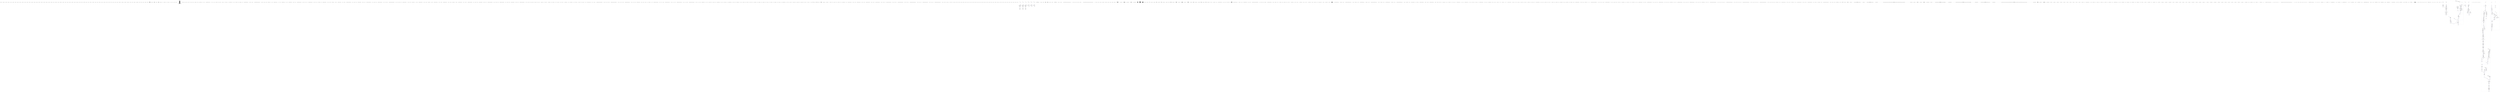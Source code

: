 digraph graph161615037 {
	compound=true;
	edge[color=blue];
	node353355687[label="typedef long unsigned int size_t;"];
	node1232424564[label="typedef __builtin_va_list __gnuc_va_list;"];
	node1749870412[label="typedef unsigned char __u_char;"];
	node1527317172[label="typedef unsigned short int __u_short;"];
	node1452493025[label="typedef unsigned int __u_int;"];
	node808485741[label="typedef unsigned long int __u_long;"];
	node1710483461[label="typedef signed char __int8_t;"];
	node2050328083[label="typedef unsigned char __uint8_t;"];
	node1221439830[label="typedef signed short int __int16_t;"];
	node1238145834[label="typedef unsigned short int __uint16_t;"];
	node621373425[label="typedef signed int __int32_t;"];
	node395752148[label="typedef unsigned int __uint32_t;"];
	node2015215172[label="typedef signed long int __int64_t;"];
	node394190359[label="typedef unsigned long int __uint64_t;"];
	node1801196366[label="typedef __int8_t __int_least8_t;"];
	node1735802558[label="typedef __uint8_t __uint_least8_t;"];
	node61138212[label="typedef __int16_t __int_least16_t;"];
	node295519299[label="typedef __uint16_t __uint_least16_t;"];
	node1428303593[label="typedef __int32_t __int_least32_t;"];
	node288106800[label="typedef __uint32_t __uint_least32_t;"];
	node1394842015[label="typedef __int64_t __int_least64_t;"];
	node249267192[label="typedef __uint64_t __uint_least64_t;"];
	node1749250768[label="typedef long int __quad_t;"];
	node1562019228[label="typedef unsigned long int __u_quad_t;"];
	node1017215299[label="typedef long int __intmax_t;"];
	node1314688755[label="typedef unsigned long int __uintmax_t;"];
	node373197129[label="typedef unsigned long int __dev_t;"];
	node1196307684[label="typedef unsigned int __uid_t;"];
	node1337632757[label="typedef unsigned int __gid_t;"];
	node1086811994[label="typedef unsigned long int __ino_t;"];
	node532732340[label="typedef unsigned long int __ino64_t;"];
	node1365349839[label="typedef unsigned int __mode_t;"];
	node80422114[label="typedef unsigned long int __nlink_t;"];
	node1629595613[label="typedef long int __off_t;"];
	node1922881634[label="typedef long int __off64_t;"];
	node2101082331[label="typedef int __pid_t;"];
	node582479659[label="struct stUn_ivp0 {
    int __val[2];
} ;"];
	node735796751[label="typedef struct stUn_ivp0 __fsid_t;"];
	node1590892341[label="typedef long int __clock_t;"];
	node1641214567[label="typedef unsigned long int __rlim_t;"];
	node347691330[label="typedef unsigned long int __rlim64_t;"];
	node2002720253[label="typedef unsigned int __id_t;"];
	node1578052738[label="typedef long int __time_t;"];
	node797374927[label="typedef unsigned int __useconds_t;"];
	node1789759900[label="typedef long int __suseconds_t;"];
	node1545982161[label="typedef long int __suseconds64_t;"];
	node1773813582[label="typedef int __daddr_t;"];
	node366370767[label="typedef int __key_t;"];
	node1855172839[label="typedef int __clockid_t;"];
	node220774932[label="typedef void *__timer_t;"];
	node1491089257[label="typedef long int __blksize_t;"];
	node922145372[label="typedef long int __blkcnt_t;"];
	node96172633[label="typedef long int __blkcnt64_t;"];
	node1040093935[label="typedef unsigned long int __fsblkcnt_t;"];
	node1136705850[label="typedef unsigned long int __fsblkcnt64_t;"];
	node1610818058[label="typedef unsigned long int __fsfilcnt_t;"];
	node648302729[label="typedef unsigned long int __fsfilcnt64_t;"];
	node1700143613[label="typedef long int __fsword_t;"];
	node1814554368[label="typedef long int __ssize_t;"];
	node1263567729[label="typedef long int __syscall_slong_t;"];
	node368223295[label="typedef unsigned long int __syscall_ulong_t;"];
	node693831648[label="typedef __off64_t __loff_t;"];
	node1406904781[label="typedef char *__caddr_t;"];
	node2019181911[label="typedef long int __intptr_t;"];
	node1315749361[label="typedef unsigned int __socklen_t;"];
	node280395604[label="typedef int __sig_atomic_t;"];
	node240259175[label="struct stUn_ivp2 {
    int __count;
    union stUn_ivp1 {
        unsigned int __wch;
        char __wchb[4];
    } __value;
} ;"];
	node17850893[label="typedef struct stUn_ivp2 __mbstate_t;"];
	node1675375648[label="struct _G_fpos_t {
    __off_t __pos;
    __mbstate_t __state;
} ;"];
	node833308761[label="typedef struct _G_fpos_t __fpos_t;"];
	node930987088[label="struct _G_fpos64_t {
    __off64_t __pos;
    __mbstate_t __state;
} ;"];
	node1380137286[label="typedef struct _G_fpos64_t __fpos64_t;"];
	node180676240[label="struct _IO_FILE ;"];
	node849359798[label="typedef struct _IO_FILE __FILE;"];
	node746676188[label="struct _IO_FILE ;"];
	node1947725647[label="typedef struct _IO_FILE FILE;"];
	node1855463032[label="struct _IO_FILE ;"];
	node313145375[label="struct _IO_marker ;"];
	node1600818942[label="struct _IO_codecvt ;"];
	node1645241964[label="struct _IO_wide_data ;"];
	node966745519[label="typedef void _IO_lock_t;"];
	node2001912039[label="struct _IO_FILE {
    int _flags;
    char *_IO_read_ptr;
    char *_IO_read_end;
    char *_IO_read_base;
    char *_IO_write_base;
    char *_IO_write_ptr;
    char *_IO_write_end;
    char *_IO_buf_base;
    char *_IO_buf_end;
    char *_IO_save_base;
    char *_IO_backup_base;
    char *_IO_save_end;
    struct _IO_marker *_markers;
    struct _IO_FILE *_chain;
    int _fileno;
    int _flags2;
    __off_t _old_offset;
    unsigned short _cur_column;
    signed char _vtable_offset;
    char _shortbuf[1];
    _IO_lock_t *_lock;
    __off64_t _offset;
    struct _IO_codecvt *_codecvt;
    struct _IO_wide_data *_wide_data;
    struct _IO_FILE *_freeres_list;
    void *_freeres_buf;
    size_t __pad5;
    int _mode;
    char _unused2[15 * sizeof(int) - 4 * sizeof(void *) - sizeof(size_t)];
} ;"];
	node398393072[label="typedef __gnuc_va_list va_list;"];
	node1022023283[label="typedef __off_t off_t;"];
	node1279369591[label="typedef __ssize_t ssize_t;"];
	node1234059684[label="typedef __fpos_t fpos_t;"];
	node1746759758[label="extern FILE *stdin;"];
	node1170183099[label="extern FILE *stdout;"];
	node679137498[label="extern FILE *stderr;"];
	node739935529[label="extern int remove(const char *__filename);"];
	node133047331[label="const char *__filename"];
	node1595305774[label="extern int rename(const char *__old, const char *__new);"];
	node1773944868[label="const char *__old"];
	node873156359[label="const char *__new"];
	node803175842[label="extern int renameat(int __oldfd, const char *__old , int __newfd , const char *__new);"];
	node1777766520[label="int __oldfd"];
	node1126853225[label="const char *__old"];
	node1055772899[label="int __newfd"];
	node1504033633[label="const char *__new"];
	node772968868[label="extern int fclose(FILE *__stream);"];
	node1578964260[label="FILE *__stream"];
	node456228477[label="extern FILE *tmpfile(void );"];
	node900682460[label="void "];
	node71599579[label="extern char *tmpnam(char [20]);"];
	node1809767357[label="char [20]"];
	node1480668865[label="extern char *tmpnam_r(char __s[20]);"];
	node1706505865[label="char __s[20]"];
	node433321645[label="extern char *tempnam(const char *__dir, const char *__pfx);"];
	node1140430871[label="const char *__dir"];
	node2006056784[label="const char *__pfx"];
	node500580931[label="extern int fflush(FILE *__stream);"];
	node91286940[label="FILE *__stream"];
	node84324483[label="extern int fflush_unlocked(FILE *__stream);"];
	node145825834[label="FILE *__stream"];
	node254536882[label="extern FILE *fopen(const char *__restrict __filename, const char *__restrict __modes);"];
	node965121190[label="const char *__restrict __filename"];
	node451833108[label="const char *__restrict __modes"];
	node1573805059[label="extern FILE *freopen(const char *__restrict __filename, const char *__restrict __modes , FILE *__restrict __stream);"];
	node262217690[label="const char *__restrict __filename"];
	node1570606662[label="const char *__restrict __modes"];
	node168702939[label="FILE *__restrict __stream"];
	node734370487[label="extern FILE *fdopen(int __fd, const char *__modes);"];
	node508047053[label="int __fd"];
	node424504[label="const char *__modes"];
	node1558029640[label="extern FILE *fmemopen(void *__s, size_t __len , const char *__modes);"];
	node1398327546[label="void *__s"];
	node286720552[label="size_t __len"];
	node1887459401[label="const char *__modes"];
	node675463320[label="extern FILE *open_memstream(char **__bufloc, size_t *__sizeloc);"];
	node148232830[label="char **__bufloc"];
	node959718932[label="size_t *__sizeloc"];
	node1540140763[label="extern void setbuf(FILE *__restrict __stream, char *__restrict __buf);"];
	node1585347198[label="FILE *__restrict __stream"];
	node1722316058[label="char *__restrict __buf"];
	node1654115147[label="extern int setvbuf(FILE *__restrict __stream, char *__restrict __buf , int __modes , size_t __n);"];
	node1260527949[label="FILE *__restrict __stream"];
	node2103053076[label="char *__restrict __buf"];
	node2072818307[label="int __modes"];
	node785880972[label="size_t __n"];
	node263373555[label="extern void setbuffer(FILE *__restrict __stream, char *__restrict __buf , size_t __size);"];
	node1843768662[label="FILE *__restrict __stream"];
	node384097113[label="char *__restrict __buf"];
	node1465731291[label="size_t __size"];
	node758057380[label="extern void setlinebuf(FILE *__stream);"];
	node556094301[label="FILE *__stream"];
	node823790002[label="extern int fprintf(FILE *__restrict __stream, const char *__restrict __format, ...);"];
	node1743583213[label="FILE *__restrict __stream"];
	node141293835[label="const char *__restrict __format"];
	node1037463541[label="extern int printf(const char *__restrict __format, ...);"];
	node715099463[label="const char *__restrict __format"];
	node1878900463[label="extern int sprintf(char *__restrict __s, const char *__restrict __format, ...);"];
	node1562570092[label="char *__restrict __s"];
	node191307226[label="const char *__restrict __format"];
	node1705512923[label="extern int vfprintf(FILE *__restrict __s, const char *__restrict __format , __gnuc_va_list __arg);"];
	node1244025760[label="FILE *__restrict __s"];
	node1035726142[label="const char *__restrict __format"];
	node859410514[label="__gnuc_va_list __arg"];
	node1458969972[label="extern int vprintf(const char *__restrict __format, __gnuc_va_list __arg);"];
	node1179472741[label="const char *__restrict __format"];
	node1078839705[label="__gnuc_va_list __arg"];
	node974320615[label="extern int vsprintf(char *__restrict __s, const char *__restrict __format , __gnuc_va_list __arg);"];
	node169571657[label="char *__restrict __s"];
	node208402649[label="const char *__restrict __format"];
	node737199885[label="__gnuc_va_list __arg"];
	node633776959[label="extern int snprintf(char *__restrict __s, size_t __maxlen , const char *__restrict __format, ...);"];
	node943043201[label="char *__restrict __s"];
	node825537121[label="size_t __maxlen"];
	node1085282072[label="const char *__restrict __format"];
	node284957218[label="extern int vsnprintf(char *__restrict __s, size_t __maxlen , const char *__restrict __format , __gnuc_va_list __arg);"];
	node936908167[label="char *__restrict __s"];
	node1404232171[label="size_t __maxlen"];
	node983339701[label="const char *__restrict __format"];
	node1099766787[label="__gnuc_va_list __arg"];
	node794879594[label="extern int vdprintf(int __fd, const char *__restrict __fmt , __gnuc_va_list __arg);"];
	node2063934888[label="int __fd"];
	node1231261976[label="const char *__restrict __fmt"];
	node1798539562[label="__gnuc_va_list __arg"];
	node307476514[label="extern int dprintf(int __fd, const char *__restrict __fmt, ...);"];
	node1956569315[label="int __fd"];
	node751749858[label="const char *__restrict __fmt"];
	node125722707[label="extern int fscanf(FILE *__restrict __stream, const char *__restrict __format, ...);"];
	node2094160885[label="FILE *__restrict __stream"];
	node459249162[label="const char *__restrict __format"];
	node1396755641[label="extern int scanf(const char *__restrict __format, ...);"];
	node542467430[label="const char *__restrict __format"];
	node1529639302[label="extern int sscanf(const char *__restrict __s, const char *__restrict __format, ...);"];
	node1821038295[label="const char *__restrict __s"];
	node347725669[label="const char *__restrict __format"];
	node1138663369[label="extern int fscanf(FILE *__restrict __stream, const char *__restrict __format, ...);"];
	node1155414854[label="FILE *__restrict __stream"];
	node1147824431[label="const char *__restrict __format"];
	node1163723986[label="extern int scanf(const char *__restrict __format, ...);"];
	node1750404486[label="const char *__restrict __format"];
	node1513204713[label="extern int sscanf(const char *__restrict __s, const char *__restrict __format, ...);"];
	node142568117[label="const char *__restrict __s"];
	node561243349[label="const char *__restrict __format"];
	node347696158[label="extern int vfscanf(FILE *__restrict __s, const char *__restrict __format , __gnuc_va_list __arg);"];
	node949732051[label="FILE *__restrict __s"];
	node1360788400[label="const char *__restrict __format"];
	node1269039797[label="__gnuc_va_list __arg"];
	node1339440195[label="extern int vscanf(const char *__restrict __format, __gnuc_va_list __arg);"];
	node123172233[label="const char *__restrict __format"];
	node1251996697[label="__gnuc_va_list __arg"];
	node542220524[label="extern int vsscanf(const char *__restrict __s, const char *__restrict __format , __gnuc_va_list __arg);"];
	node379407034[label="const char *__restrict __s"];
	node544784138[label="const char *__restrict __format"];
	node1792121033[label="__gnuc_va_list __arg"];
	node1504325562[label="extern int vfscanf(FILE *__restrict __s, const char *__restrict __format , __gnuc_va_list __arg);"];
	node626370950[label="FILE *__restrict __s"];
	node1150585542[label="const char *__restrict __format"];
	node886037892[label="__gnuc_va_list __arg"];
	node1863410679[label="extern int vscanf(const char *__restrict __format, __gnuc_va_list __arg);"];
	node81709688[label="const char *__restrict __format"];
	node807661911[label="__gnuc_va_list __arg"];
	node1762031582[label="extern int vsscanf(const char *__restrict __s, const char *__restrict __format , __gnuc_va_list __arg);"];
	node1041107879[label="const char *__restrict __s"];
	node1933687459[label="const char *__restrict __format"];
	node550917991[label="__gnuc_va_list __arg"];
	node96423419[label="extern int fgetc(FILE *__stream);"];
	node1016689071[label="FILE *__stream"];
	node2023591894[label="extern int getc(FILE *__stream);"];
	node610700123[label="FILE *__stream"];
	node1375340999[label="extern int getchar(void );"];
	node1615348777[label="void "];
	node1722366757[label="extern int getc_unlocked(FILE *__stream);"];
	node370196540[label="FILE *__stream"];
	node305646302[label="extern int getchar_unlocked(void );"];
	node561801758[label="void "];
	node1768140989[label="extern int fgetc_unlocked(FILE *__stream);"];
	node995161138[label="FILE *__stream"];
	node1825991051[label="extern int fputc(int __c, FILE *__stream);"];
	node229014598[label="int __c"];
	node1148535790[label="FILE *__stream"];
	node110932276[label="extern int putc(int __c, FILE *__stream);"];
	node887742093[label="int __c"];
	node49477935[label="FILE *__stream"];
	node1385576505[label="extern int putchar(int __c);"];
	node1027310894[label="int __c"];
	node631007928[label="extern int fputc_unlocked(int __c, FILE *__stream);"];
	node1873788332[label="int __c"];
	node1772874516[label="FILE *__stream"];
	node257383723[label="extern int putc_unlocked(int __c, FILE *__stream);"];
	node31312124[label="int __c"];
	node1225768618[label="FILE *__stream"];
	node1891405936[label="extern int putchar_unlocked(int __c);"];
	node469433569[label="int __c"];
	node535296534[label="extern int getw(FILE *__stream);"];
	node1869210328[label="FILE *__stream"];
	node1694213094[label="extern int putw(int __w, FILE *__stream);"];
	node1774238438[label="int __w"];
	node1792516869[label="FILE *__stream"];
	node1041536275[label="extern char *fgets(char *__restrict __s, int __n , FILE *__restrict __stream);"];
	node1871161287[label="char *__restrict __s"];
	node761136414[label="int __n"];
	node1184952175[label="FILE *__restrict __stream"];
	node1121446076[label="extern __ssize_t __getdelim(char **__restrict __lineptr, size_t *__restrict __n , int __delimiter , FILE *__restrict __stream);"];
	node86178665[label="char **__restrict __lineptr"];
	node1544967706[label="size_t *__restrict __n"];
	node1271141733[label="int __delimiter"];
	node529864074[label="FILE *__restrict __stream"];
	node1338957699[label="extern __ssize_t getdelim(char **__restrict __lineptr, size_t *__restrict __n , int __delimiter , FILE *__restrict __stream);"];
	node1583772475[label="char **__restrict __lineptr"];
	node608331944[label="size_t *__restrict __n"];
	node1301538239[label="int __delimiter"];
	node1984575591[label="FILE *__restrict __stream"];
	node753282599[label="extern __ssize_t getline(char **__restrict __lineptr, size_t *__restrict __n , FILE *__restrict __stream);"];
	node1224760772[label="char **__restrict __lineptr"];
	node1610869600[label="size_t *__restrict __n"];
	node1224918404[label="FILE *__restrict __stream"];
	node975853302[label="extern int fputs(const char *__restrict __s, FILE *__restrict __stream);"];
	node543921564[label="const char *__restrict __s"];
	node1244890076[label="FILE *__restrict __stream"];
	node1798241454[label="extern int puts(const char *__s);"];
	node1917593312[label="const char *__s"];
	node1108674897[label="extern int ungetc(int __c, FILE *__stream);"];
	node1775639151[label="int __c"];
	node1702926498[label="FILE *__stream"];
	node1411863742[label="extern size_t fread(void *__restrict __ptr, size_t __size , size_t __n , FILE *__restrict __stream);"];
	node592626207[label="void *__restrict __ptr"];
	node2006206648[label="size_t __size"];
	node504760990[label="size_t __n"];
	node555984412[label="FILE *__restrict __stream"];
	node1952221700[label="extern size_t fwrite(const void *__restrict __ptr, size_t __size , size_t __n , FILE *__restrict __s);"];
	node237869347[label="const void *__restrict __ptr"];
	node985074996[label="size_t __size"];
	node672137778[label="size_t __n"];
	node1228025092[label="FILE *__restrict __s"];
	node2142873660[label="extern size_t fread_unlocked(void *__restrict __ptr, size_t __size , size_t __n , FILE *__restrict __stream);"];
	node458483452[label="void *__restrict __ptr"];
	node2085248754[label="size_t __size"];
	node1722484876[label="size_t __n"];
	node1254073087[label="FILE *__restrict __stream"];
	node595518177[label="extern size_t fwrite_unlocked(const void *__restrict __ptr, size_t __size , size_t __n , FILE *__restrict __stream);"];
	node1560500918[label="const void *__restrict __ptr"];
	node655089792[label="size_t __size"];
	node484968522[label="size_t __n"];
	node1995366577[label="FILE *__restrict __stream"];
	node1263872787[label="extern int fseek(FILE *__stream, long int __off , int __whence);"];
	node1109227776[label="FILE *__stream"];
	node2016562839[label="long int __off"];
	node1227891003[label="int __whence"];
	node1174651922[label="extern long int ftell(FILE *__stream);"];
	node810425934[label="FILE *__stream"];
	node1339035152[label="extern void rewind(FILE *__stream);"];
	node879948715[label="FILE *__stream"];
	node1369874063[label="extern int fseeko(FILE *__stream, __off_t __off , int __whence);"];
	node1298147262[label="FILE *__stream"];
	node826493795[label="__off_t __off"];
	node49731785[label="int __whence"];
	node1240349581[label="extern __off_t ftello(FILE *__stream);"];
	node1203016910[label="FILE *__stream"];
	node1059925794[label="extern int fgetpos(FILE *__restrict __stream, fpos_t *__restrict __pos);"];
	node673429445[label="FILE *__restrict __stream"];
	node73706477[label="fpos_t *__restrict __pos"];
	node372366268[label="extern int fsetpos(FILE *__stream, const fpos_t *__pos);"];
	node399793403[label="FILE *__stream"];
	node1947192530[label="const fpos_t *__pos"];
	node2070649285[label="extern void clearerr(FILE *__stream);"];
	node2058543128[label="FILE *__stream"];
	node1943878214[label="extern int feof(FILE *__stream);"];
	node1570077936[label="FILE *__stream"];
	node850268617[label="extern int ferror(FILE *__stream);"];
	node650245099[label="FILE *__stream"];
	node1360316577[label="extern void clearerr_unlocked(FILE *__stream);"];
	node1853665306[label="FILE *__stream"];
	node933317281[label="extern int feof_unlocked(FILE *__stream);"];
	node1697202759[label="FILE *__stream"];
	node1828372669[label="extern int ferror_unlocked(FILE *__stream);"];
	node1418481959[label="FILE *__stream"];
	node715544178[label="extern void perror(const char *__s);"];
	node1856911152[label="const char *__s"];
	node1166476526[label="extern int fileno(FILE *__stream);"];
	node522361920[label="FILE *__stream"];
	node1761353343[label="extern int fileno_unlocked(FILE *__stream);"];
	node2139332293[label="FILE *__stream"];
	node284560950[label="extern int pclose(FILE *__stream);"];
	node1411531045[label="FILE *__stream"];
	node1946337255[label="extern FILE *popen(const char *__command, const char *__modes);"];
	node1323407208[label="const char *__command"];
	node705200625[label="const char *__modes"];
	node771404135[label="extern char *ctermid(char *__s);"];
	node1162428486[label="char *__s"];
	node237219729[label="extern void flockfile(FILE *__stream);"];
	node1609272986[label="FILE *__stream"];
	node362023079[label="extern int ftrylockfile(FILE *__stream);"];
	node222556677[label="FILE *__stream"];
	node1427580388[label="extern void funlockfile(FILE *__stream);"];
	node718802166[label="FILE *__stream"];
	node1367661099[label="extern int __uflow(FILE *);"];
	node436661284[label="FILE *"];
	node1294248741[label="extern int __overflow(FILE *, int );"];
	node953718248[label="FILE *"];
	node508661949[label="int "];
	node59725469[label="typedef int wchar_t;"];
	node1708990865[label="struct stUn_ivp3 {
    int quot;
    int rem;
} ;"];
	node28175501[label="typedef struct stUn_ivp3 div_t;"];
	node912877601[label="struct stUn_ivp4 {
    long int quot;
    long int rem;
} ;"];
	node1898058733[label="typedef struct stUn_ivp4 ldiv_t;"];
	node777407608[label="__extension__ struct stUn_ivp5 {
    long long int quot;
    long long int rem;
} ;"];
	node964416619[label="__extension__ typedef struct stUn_ivp5 lldiv_t;"];
	node1380499546[label="extern size_t __ctype_get_mb_cur_max(void );"];
	node233852178[label="void "];
	node989251186[label="extern double atof(const char *__nptr);"];
	node976673374[label="const char *__nptr"];
	node1500321780[label="extern int atoi(const char *__nptr);"];
	node1611348974[label="const char *__nptr"];
	node1963645656[label="extern long int atol(const char *__nptr);"];
	node1807402813[label="const char *__nptr"];
	node1331108878[label="__extension__ extern long long int atoll(const char *__nptr);"];
	node894025840[label="const char *__nptr"];
	node216577438[label="extern double strtod(const char *__restrict __nptr, char **__restrict __endptr);"];
	node1318920254[label="const char *__restrict __nptr"];
	node742199288[label="char **__restrict __endptr"];
	node1405230085[label="extern float strtof(const char *__restrict __nptr, char **__restrict __endptr);"];
	node1654520666[label="const char *__restrict __nptr"];
	node362417934[label="char **__restrict __endptr"];
	node1807780471[label="extern long double strtold(const char *__restrict __nptr, char **__restrict __endptr);"];
	node802425281[label="const char *__restrict __nptr"];
	node1703353597[label="char **__restrict __endptr"];
	node395068544[label="extern long int strtol(const char *__restrict __nptr, char **__restrict __endptr , int __base);"];
	node182834500[label="const char *__restrict __nptr"];
	node328690775[label="char **__restrict __endptr"];
	node277861845[label="int __base"];
	node1925356935[label="extern unsigned long int strtoul(const char *__restrict __nptr, char **__restrict __endptr , int __base);"];
	node1835916981[label="const char *__restrict __nptr"];
	node1557310919[label="char **__restrict __endptr"];
	node74211793[label="int __base"];
	node1423553082[label="__extension__ extern long long int strtoq(const char *__restrict __nptr, char **__restrict __endptr , int __base);"];
	node1930792245[label="const char *__restrict __nptr"];
	node738381688[label="char **__restrict __endptr"];
	node918357996[label="int __base"];
	node486668812[label="__extension__ extern unsigned long long int strtouq(const char *__restrict __nptr, char **__restrict __endptr , int __base);"];
	node893765907[label="const char *__restrict __nptr"];
	node179258229[label="char **__restrict __endptr"];
	node1167627805[label="int __base"];
	node76017194[label="__extension__ extern long long int strtoll(const char *__restrict __nptr, char **__restrict __endptr , int __base);"];
	node26627833[label="const char *__restrict __nptr"];
	node1328224815[label="char **__restrict __endptr"];
	node947844775[label="int __base"];
	node438055051[label="__extension__ extern unsigned long long int strtoull(const char *__restrict __nptr, char **__restrict __endptr , int __base);"];
	node945276373[label="const char *__restrict __nptr"];
	node146496554[label="char **__restrict __endptr"];
	node1268380397[label="int __base"];
	node750444785[label="extern char *l64a(long int __n);"];
	node810864083[label="long int __n"];
	node1729472218[label="extern long int a64l(const char *__s);"];
	node1203180886[label="const char *__s"];
	node484124940[label="typedef __u_char u_char;"];
	node1029586776[label="typedef __u_short u_short;"];
	node281443356[label="typedef __u_int u_int;"];
	node1408974363[label="typedef __u_long u_long;"];
	node1586219070[label="typedef __quad_t quad_t;"];
	node1529948259[label="typedef __u_quad_t u_quad_t;"];
	node202160578[label="typedef __fsid_t fsid_t;"];
	node251950704[label="typedef __loff_t loff_t;"];
	node1916150078[label="typedef __ino_t ino_t;"];
	node202438568[label="typedef __dev_t dev_t;"];
	node1060553105[label="typedef __gid_t gid_t;"];
	node110650017[label="typedef __mode_t mode_t;"];
	node97394375[label="typedef __nlink_t nlink_t;"];
	node207366788[label="typedef __uid_t uid_t;"];
	node523440380[label="typedef __pid_t pid_t;"];
	node255600617[label="typedef __id_t id_t;"];
	node371874892[label="typedef __daddr_t daddr_t;"];
	node406154654[label="typedef __caddr_t caddr_t;"];
	node336982413[label="typedef __key_t key_t;"];
	node772065437[label="typedef __clock_t clock_t;"];
	node104678309[label="typedef __clockid_t clockid_t;"];
	node1843167615[label="typedef __time_t time_t;"];
	node2089609733[label="typedef __timer_t timer_t;"];
	node1707503556[label="typedef unsigned long int ulong;"];
	node1522752279[label="typedef unsigned short int ushort;"];
	node365475676[label="typedef unsigned int uint;"];
	node2142138179[label="typedef __int8_t int8_t;"];
	node1644361919[label="typedef __int16_t int16_t;"];
	node2130217373[label="typedef __int32_t int32_t;"];
	node1236745836[label="typedef __int64_t int64_t;"];
	node236213662[label="typedef __uint8_t u_int8_t;"];
	node626010908[label="typedef __uint16_t u_int16_t;"];
	node1188576964[label="typedef __uint32_t u_int32_t;"];
	node1222379177[label="typedef __uint64_t u_int64_t;"];
	node624130540[label="typedef int register_t;"];
	subgraph cluster1751013735 {
		compound=true;
		style=dotted;
		label="__bswap_16()";
		node274958287[label="B_FuDe", shape="triangle"];
		node1027347651[label="E_FuDe", shape="invtriangle"];
		node757190955[label="__uint16_t __bsx"];
		subgraph cluster1331523729 {
			compound=true;
			style=dotted;
			label="CompoundStatement";
			node25921783[label="B_CoSt", shape="triangle"];
			node311344289[label="E_CoSt", shape="invtriangle"];
			node171908914[label="unsigned short int _imopVarPre21;"];
			subgraph cluster1458115183 {
				compound=true;
				style=dotted;
				label="CallStatement";
				node1316436874[label="B_CaSt", shape="triangle"];
				node1469906116[label="E_CaSt", shape="invtriangle"];
				node1475028309[label="__bsx"];
				node1054074477[label="_imopVarPre21"];
			}
			node1328154889[label="return _imopVarPre21;"];
		}
	}
	subgraph cluster1652656816 {
		compound=true;
		style=dotted;
		label="__bswap_32()";
		node972417956[label="B_FuDe", shape="triangle"];
		node1007094494[label="E_FuDe", shape="invtriangle"];
		node100033245[label="__uint32_t __bsx"];
		subgraph cluster1495591569 {
			compound=true;
			style=dotted;
			label="CompoundStatement";
			node2076326363[label="B_CoSt", shape="triangle"];
			node1889298280[label="E_CoSt", shape="invtriangle"];
			node742359535[label="unsigned int _imopVarPre97;"];
			subgraph cluster1989968081 {
				compound=true;
				style=dotted;
				label="CallStatement";
				node1057763071[label="B_CaSt", shape="triangle"];
				node2094908687[label="E_CaSt", shape="invtriangle"];
				node509643020[label="__bsx"];
				node1389208765[label="_imopVarPre97"];
			}
			node658399791[label="return _imopVarPre97;"];
		}
	}
	subgraph cluster2094191542 {
		compound=true;
		style=dotted;
		label="__bswap_64()";
		node2140284195[label="B_FuDe", shape="triangle"];
		node352959830[label="E_FuDe", shape="invtriangle"];
		node1881258837[label="__uint64_t __bsx"];
		subgraph cluster1088692104 {
			compound=true;
			style=dotted;
			label="CompoundStatement";
			node41646355[label="B_CoSt", shape="triangle"];
			node1300689712[label="E_CoSt", shape="invtriangle"];
			node459545751[label="unsigned long int _imopVarPre98;"];
			subgraph cluster941392492 {
				compound=true;
				style=dotted;
				label="CallStatement";
				node324419172[label="B_CaSt", shape="triangle"];
				node520498704[label="E_CaSt", shape="invtriangle"];
				node920386152[label="__bsx"];
				node1208989446[label="_imopVarPre98"];
			}
			node1349353453[label="return _imopVarPre98;"];
		}
	}
	subgraph cluster1536199789 {
		compound=true;
		style=dotted;
		label="__uint16_identity()";
		node204333035[label="B_FuDe", shape="triangle"];
		node311566049[label="E_FuDe", shape="invtriangle"];
		node1452064653[label="__uint16_t __x"];
		subgraph cluster871315770 {
			compound=true;
			style=dotted;
			label="CompoundStatement";
			node1830305819[label="B_CoSt", shape="triangle"];
			node515702001[label="E_CoSt", shape="invtriangle"];
			node833545945[label="return __x;"];
		}
	}
	subgraph cluster1161542555 {
		compound=true;
		style=dotted;
		label="__uint32_identity()";
		node386607015[label="B_FuDe", shape="triangle"];
		node2033788292[label="E_FuDe", shape="invtriangle"];
		node1576882092[label="__uint32_t __x"];
		subgraph cluster1335288964 {
			compound=true;
			style=dotted;
			label="CompoundStatement";
			node1019595265[label="B_CoSt", shape="triangle"];
			node584782582[label="E_CoSt", shape="invtriangle"];
			node1509255314[label="return __x;"];
		}
	}
	subgraph cluster1332786777 {
		compound=true;
		style=dotted;
		label="__uint64_identity()";
		node418490394[label="B_FuDe", shape="triangle"];
		node1941584971[label="E_FuDe", shape="invtriangle"];
		node1210242977[label="__uint64_t __x"];
		subgraph cluster2072605782 {
			compound=true;
			style=dotted;
			label="CompoundStatement";
			node1305218621[label="B_CoSt", shape="triangle"];
			node2146222703[label="E_CoSt", shape="invtriangle"];
			node752286440[label="return __x;"];
		}
	}
	node826542045[label="struct stUn_ivp6 {
    unsigned long int __val[(1024 / (8 * sizeof(unsigned long int)))];
} ;"];
	node1353474994[label="typedef struct stUn_ivp6 __sigset_t;"];
	node1604359229[label="typedef __sigset_t sigset_t;"];
	node866360702[label="struct timeval {
    __time_t tv_sec;
    __suseconds_t tv_usec;
} ;"];
	node1468302269[label="struct timespec {
    __time_t tv_sec;
    __syscall_slong_t tv_nsec;
} ;"];
	node421327759[label="typedef __suseconds_t suseconds_t;"];
	node1603462635[label="typedef long int __fd_mask;"];
	node641975103[label="struct stUn_ivp7 {
    __fd_mask __fds_bits[1024 / (8 * (int) sizeof(__fd_mask))];
} ;"];
	node131646052[label="typedef struct stUn_ivp7 fd_set;"];
	node1316910947[label="typedef __fd_mask fd_mask;"];
	node1788132713[label="extern int select(int __nfds, fd_set *__restrict __readfds , fd_set *__restrict __writefds , fd_set *__restrict __exceptfds , struct timeval *__restrict __timeout);"];
	node221850042[label="int __nfds"];
	node1561855528[label="fd_set *__restrict __readfds"];
	node1225653797[label="fd_set *__restrict __writefds"];
	node907057782[label="fd_set *__restrict __exceptfds"];
	node1582770902[label="struct timeval *__restrict __timeout"];
	node1253661160[label="extern int pselect(int __nfds, fd_set *__restrict __readfds , fd_set *__restrict __writefds , fd_set *__restrict __exceptfds , const struct timespec *__restrict __timeout , const __sigset_t *__restrict __sigmask);"];
	node721034010[label="int __nfds"];
	node1325629901[label="fd_set *__restrict __readfds"];
	node1701305990[label="fd_set *__restrict __writefds"];
	node1590239729[label="fd_set *__restrict __exceptfds"];
	node246761244[label="const struct timespec *__restrict __timeout"];
	node341156724[label="const __sigset_t *__restrict __sigmask"];
	node346269292[label="typedef __blksize_t blksize_t;"];
	node88241567[label="typedef __blkcnt_t blkcnt_t;"];
	node1700987158[label="typedef __fsblkcnt_t fsblkcnt_t;"];
	node1517552713[label="typedef __fsfilcnt_t fsfilcnt_t;"];
	node1395746279[label="union stUn_ivp9 {
    __extension__ unsigned long long int __value64;
    struct stUn_ivp8 {
        unsigned int __low;
        unsigned int __high;
    } __value32;
} ;"];
	node378927051[label="typedef union stUn_ivp9 __atomic_wide_counter;"];
	node64702694[label="struct __pthread_internal_list {
    struct __pthread_internal_list *__prev;
    struct __pthread_internal_list *__next;
} ;"];
	node839128173[label="typedef struct __pthread_internal_list __pthread_list_t;"];
	node351345238[label="struct __pthread_internal_slist {
    struct __pthread_internal_slist *__next;
} ;"];
	node787432437[label="typedef struct __pthread_internal_slist __pthread_slist_t;"];
	node1795569369[label="struct __pthread_mutex_s {
    int __lock;
    unsigned int __count;
    int __owner;
    unsigned int __nusers;
    int __kind;
    short __spins;
    short __elision;
    __pthread_list_t __list;
} ;"];
	node1380073945[label="struct __pthread_rwlock_arch_t {
    unsigned int __readers;
    unsigned int __writers;
    unsigned int __wrphase_futex;
    unsigned int __writers_futex;
    unsigned int __pad3;
    unsigned int __pad4;
    int __cur_writer;
    int __shared;
    signed char __rwelision;
    unsigned char __pad1[7];
    unsigned long int __pad2;
    unsigned int __flags;
} ;"];
	node1652516749[label="struct __pthread_cond_s {
    __atomic_wide_counter __wseq;
    __atomic_wide_counter __g1_start;
    unsigned int __g_refs[2];
    unsigned int __g_size[2];
    unsigned int __g1_orig_size;
    unsigned int __wrefs;
    unsigned int __g_signals[2];
} ;"];
	node1214546146[label="typedef unsigned int __tss_t;"];
	node1377711316[label="typedef unsigned long int __thrd_t;"];
	node604726639[label="struct stUn_ivp10 {
    int __data;
} ;"];
	node1666268188[label="typedef struct stUn_ivp10 __once_flag;"];
	node1526448027[label="typedef unsigned long int pthread_t;"];
	node1032026871[label="union stUn_ivp11 {
    char __size[4];
    int __align;
} ;"];
	node921239294[label="typedef union stUn_ivp11 pthread_mutexattr_t;"];
	node190949968[label="union stUn_ivp12 {
    char __size[4];
    int __align;
} ;"];
	node404383620[label="typedef union stUn_ivp12 pthread_condattr_t;"];
	node1890065230[label="typedef unsigned int pthread_key_t;"];
	node340569254[label="typedef int pthread_once_t;"];
	node1309878939[label="union pthread_attr_t {
    char __size[56];
    long int __align;
} ;"];
	node712257252[label="typedef union pthread_attr_t pthread_attr_t;"];
	node1843266510[label="union stUn_ivp13 {
    struct __pthread_mutex_s __data;
    char __size[40];
    long int __align;
} ;"];
	node611595037[label="typedef union stUn_ivp13 pthread_mutex_t;"];
	node597739507[label="union stUn_ivp14 {
    struct __pthread_cond_s __data;
    char __size[48];
    __extension__ long long int __align;
} ;"];
	node306285887[label="typedef union stUn_ivp14 pthread_cond_t;"];
	node336461886[label="union stUn_ivp15 {
    struct __pthread_rwlock_arch_t __data;
    char __size[56];
    long int __align;
} ;"];
	node145653251[label="typedef union stUn_ivp15 pthread_rwlock_t;"];
	node625063123[label="union stUn_ivp16 {
    char __size[8];
    long int __align;
} ;"];
	node1210180003[label="typedef union stUn_ivp16 pthread_rwlockattr_t;"];
	node633179819[label="typedef volatile int pthread_spinlock_t;"];
	node604555852[label="union stUn_ivp17 {
    char __size[32];
    long int __align;
} ;"];
	node29874728[label="typedef union stUn_ivp17 pthread_barrier_t;"];
	node107240479[label="union stUn_ivp18 {
    char __size[4];
    int __align;
} ;"];
	node923132923[label="typedef union stUn_ivp18 pthread_barrierattr_t;"];
	node1953436933[label="extern long int random(void );"];
	node348155728[label="void "];
	node101571284[label="extern void srandom(unsigned int __seed);"];
	node1286005349[label="unsigned int __seed"];
	node222205481[label="extern char *initstate(unsigned int __seed, char *__statebuf , size_t __statelen);"];
	node1211131239[label="unsigned int __seed"];
	node2086582412[label="char *__statebuf"];
	node70784444[label="size_t __statelen"];
	node484063853[label="extern char *setstate(char *__statebuf);"];
	node992391100[label="char *__statebuf"];
	node1078623329[label="struct random_data {
    int32_t *fptr;
    int32_t *rptr;
    int32_t *state;
    int rand_type;
    int rand_deg;
    int rand_sep;
    int32_t *end_ptr;
} ;"];
	node1210315704[label="extern int random_r(struct random_data *__restrict __buf, int32_t *__restrict __result);"];
	node69736093[label="struct random_data *__restrict __buf"];
	node1885218043[label="int32_t *__restrict __result"];
	node1110648288[label="extern int srandom_r(unsigned int __seed, struct random_data *__buf);"];
	node1078772074[label="unsigned int __seed"];
	node1368212791[label="struct random_data *__buf"];
	node715007517[label="extern int initstate_r(unsigned int __seed, char *__restrict __statebuf , size_t __statelen , struct random_data *__restrict __buf);"];
	node795855984[label="unsigned int __seed"];
	node1794969336[label="char *__restrict __statebuf"];
	node457370383[label="size_t __statelen"];
	node190094410[label="struct random_data *__restrict __buf"];
	node654730210[label="extern int setstate_r(char *__restrict __statebuf, struct random_data *__restrict __buf);"];
	node1979563377[label="char *__restrict __statebuf"];
	node1962008850[label="struct random_data *__restrict __buf"];
	node844187494[label="extern int rand(void );"];
	node617194794[label="void "];
	node716141396[label="extern void srand(unsigned int __seed);"];
	node843031928[label="unsigned int __seed"];
	node1765473489[label="extern int rand_r(unsigned int *__seed);"];
	node761484109[label="unsigned int *__seed"];
	node179678995[label="extern double drand48(void );"];
	node2130118320[label="void "];
	node1100001553[label="extern double erand48(unsigned short int __xsubi[3]);"];
	node1520489781[label="unsigned short int __xsubi[3]"];
	node419854278[label="extern long int lrand48(void );"];
	node163071815[label="void "];
	node502039779[label="extern long int nrand48(unsigned short int __xsubi[3]);"];
	node1796712971[label="unsigned short int __xsubi[3]"];
	node1204609798[label="extern long int mrand48(void );"];
	node2126157357[label="void "];
	node1417494158[label="extern long int jrand48(unsigned short int __xsubi[3]);"];
	node1661504445[label="unsigned short int __xsubi[3]"];
	node996907393[label="extern void srand48(long int __seedval);"];
	node976594834[label="long int __seedval"];
	node1460920929[label="extern unsigned short int *seed48(unsigned short int __seed16v[3]);"];
	node1801425317[label="unsigned short int __seed16v[3]"];
	node874286951[label="extern void lcong48(unsigned short int __param[7]);"];
	node1395339844[label="unsigned short int __param[7]"];
	node379535698[label="struct drand48_data {
    unsigned short int __x[3];
    unsigned short int __old_x[3];
    unsigned short int __c;
    unsigned short int __init;
    __extension__ unsigned long long int __a;
} ;"];
	node1267380984[label="extern int drand48_r(struct drand48_data *__restrict __buffer, double *__restrict __result);"];
	node743571331[label="struct drand48_data *__restrict __buffer"];
	node1290258[label="double *__restrict __result"];
	node507448412[label="extern int erand48_r(unsigned short int __xsubi[3], struct drand48_data *__restrict __buffer , double *__restrict __result);"];
	node1436390679[label="unsigned short int __xsubi[3]"];
	node1648252811[label="struct drand48_data *__restrict __buffer"];
	node2099044031[label="double *__restrict __result"];
	node1047600772[label="extern int lrand48_r(struct drand48_data *__restrict __buffer, long int *__restrict __result);"];
	node745593472[label="struct drand48_data *__restrict __buffer"];
	node1793214391[label="long int *__restrict __result"];
	node1003109870[label="extern int nrand48_r(unsigned short int __xsubi[3], struct drand48_data *__restrict __buffer , long int *__restrict __result);"];
	node1595450977[label="unsigned short int __xsubi[3]"];
	node119099227[label="struct drand48_data *__restrict __buffer"];
	node911648461[label="long int *__restrict __result"];
	node1203548007[label="extern int mrand48_r(struct drand48_data *__restrict __buffer, long int *__restrict __result);"];
	node44055431[label="struct drand48_data *__restrict __buffer"];
	node481261558[label="long int *__restrict __result"];
	node1596134131[label="extern int jrand48_r(unsigned short int __xsubi[3], struct drand48_data *__restrict __buffer , long int *__restrict __result);"];
	node1467067891[label="unsigned short int __xsubi[3]"];
	node1797157540[label="struct drand48_data *__restrict __buffer"];
	node1693710409[label="long int *__restrict __result"];
	node1621856366[label="extern int srand48_r(long int __seedval, struct drand48_data *__buffer);"];
	node603904068[label="long int __seedval"];
	node1730491672[label="struct drand48_data *__buffer"];
	node1353573137[label="extern int seed48_r(unsigned short int __seed16v[3], struct drand48_data *__buffer);"];
	node2010094344[label="unsigned short int __seed16v[3]"];
	node1568237157[label="struct drand48_data *__buffer"];
	node897123543[label="extern int lcong48_r(unsigned short int __param[7], struct drand48_data *__buffer);"];
	node643658493[label="unsigned short int __param[7]"];
	node1540720037[label="struct drand48_data *__buffer"];
	node1196057561[label="extern void *malloc(size_t __size);"];
	node578599557[label="size_t __size"];
	node1148318230[label="extern void *calloc(size_t __nmemb, size_t __size);"];
	node591216858[label="size_t __nmemb"];
	node1728183846[label="size_t __size"];
	node749976590[label="extern void *realloc(void *__ptr, size_t __size);"];
	node2111772986[label="void *__ptr"];
	node1610263583[label="size_t __size"];
	node1767198298[label="extern void free(void *__ptr);"];
	node6085499[label="void *__ptr"];
	node2080142643[label="extern void *reallocarray(void *__ptr, size_t __nmemb , size_t __size);"];
	node955327894[label="void *__ptr"];
	node1991274064[label="size_t __nmemb"];
	node522407477[label="size_t __size"];
	node169207037[label="extern void *reallocarray(void *__ptr, size_t __nmemb , size_t __size);"];
	node1503005417[label="void *__ptr"];
	node1642004219[label="size_t __nmemb"];
	node810502280[label="size_t __size"];
	node1590168509[label="extern void *alloca(size_t __size);"];
	node1963216371[label="size_t __size"];
	node236463187[label="extern void *valloc(size_t __size);"];
	node831793338[label="size_t __size"];
	node917887967[label="extern int posix_memalign(void **__memptr, size_t __alignment , size_t __size);"];
	node568799154[label="void **__memptr"];
	node33574809[label="size_t __alignment"];
	node1415301345[label="size_t __size"];
	node667323595[label="extern void *aligned_alloc(size_t __alignment, size_t __size);"];
	node21138787[label="size_t __alignment"];
	node1457189809[label="size_t __size"];
	node1687844545[label="extern void abort(void );"];
	node2059287891[label="void "];
	node749692947[label="extern int atexit(void ( *__func )(void ));"];
	node1821827541[label="void ( *__func )(void )"];
	node1805208433[label="void "];
	node1173121971[label="extern int at_quick_exit(void ( *__func )(void ));"];
	node1553217607[label="void ( *__func )(void )"];
	node1841303714[label="void "];
	node194606901[label="extern int on_exit(void ( *__func )(int __status, void *__arg), void *__arg);"];
	node1751055138[label="void ( *__func )(int __status, void *__arg)"];
	node1480548976[label="int __status"];
	node314991429[label="void *__arg"];
	node1190339894[label="void *__arg"];
	node1234736203[label="extern void exit(int __status);"];
	node1220042181[label="int __status"];
	node481549862[label="extern void quick_exit(int __status);"];
	node1934471203[label="int __status"];
	node204260358[label="extern void _Exit(int __status);"];
	node1596445297[label="int __status"];
	node1515844569[label="extern char *getenv(const char *__name);"];
	node597016936[label="const char *__name"];
	node862473095[label="extern int putenv(char *__string);"];
	node1416278059[label="char *__string"];
	node196140214[label="extern int setenv(const char *__name, const char *__value , int __replace);"];
	node2018974231[label="const char *__name"];
	node1069703607[label="const char *__value"];
	node1191491178[label="int __replace"];
	node2144071031[label="extern int unsetenv(const char *__name);"];
	node293909826[label="const char *__name"];
	node210616815[label="extern int clearenv(void );"];
	node56387245[label="void "];
	node1717743370[label="extern char *mktemp(char *__template);"];
	node339894870[label="char *__template"];
	node1038382041[label="extern int mkstemp(char *__template);"];
	node879901950[label="char *__template"];
	node967707647[label="extern int mkstemps(char *__template, int __suffixlen);"];
	node426492609[label="char *__template"];
	node1056461410[label="int __suffixlen"];
	node301209060[label="extern char *mkdtemp(char *__template);"];
	node1305075214[label="char *__template"];
	node1912236711[label="extern int system(const char *__command);"];
	node1116058045[label="const char *__command"];
	node1505217516[label="extern char *realpath(const char *__restrict __name, char *__restrict __resolved);"];
	node1570097090[label="const char *__restrict __name"];
	node1500532986[label="char *__restrict __resolved"];
	node1602882943[label="typedef int ( *__compar_fn_t )(const void *, const void *);"];
	node1201080674[label="const void *"];
	node1233398797[label="const void *"];
	node624722605[label="extern void *bsearch(const void *__key, const void *__base , size_t __nmemb , size_t __size , __compar_fn_t __compar);"];
	node1743007702[label="const void *__key"];
	node623626220[label="const void *__base"];
	node544543427[label="size_t __nmemb"];
	node1107056165[label="size_t __size"];
	node1355753143[label="__compar_fn_t __compar"];
	node516040708[label="extern void qsort(void *__base, size_t __nmemb , size_t __size , __compar_fn_t __compar);"];
	node792916495[label="void *__base"];
	node656207199[label="size_t __nmemb"];
	node1239213409[label="size_t __size"];
	node1924874046[label="__compar_fn_t __compar"];
	node1847000239[label="extern int abs(int __x);"];
	node1937134249[label="int __x"];
	node203324394[label="extern long int labs(long int __x);"];
	node1873487115[label="long int __x"];
	node994969478[label="__extension__ extern long long int llabs(long long int __x);"];
	node305394713[label="long long int __x"];
	node1371425781[label="extern div_t div(int __numer, int __denom);"];
	node1241501899[label="int __numer"];
	node94673950[label="int __denom"];
	node744747518[label="extern ldiv_t ldiv(long int __numer, long int __denom);"];
	node422108262[label="long int __numer"];
	node1330944262[label="long int __denom"];
	node960742473[label="__extension__ extern lldiv_t lldiv(long long int __numer, long long int __denom);"];
	node1766973538[label="long long int __numer"];
	node1999255309[label="long long int __denom"];
	node624401212[label="extern char *ecvt(double __value, int __ndigit , int *__restrict __decpt , int *__restrict __sign);"];
	node430297016[label="double __value"];
	node1099901683[label="int __ndigit"];
	node1031567023[label="int *__restrict __decpt"];
	node460422403[label="int *__restrict __sign"];
	node659361962[label="extern char *fcvt(double __value, int __ndigit , int *__restrict __decpt , int *__restrict __sign);"];
	node891829108[label="double __value"];
	node990053853[label="int __ndigit"];
	node29251980[label="int *__restrict __decpt"];
	node589393431[label="int *__restrict __sign"];
	node690476929[label="extern char *gcvt(double __value, int __ndigit , char *__buf);"];
	node55665213[label="double __value"];
	node636149734[label="int __ndigit"];
	node968547441[label="char *__buf"];
	node112669398[label="extern char *qecvt(long double __value, int __ndigit , int *__restrict __decpt , int *__restrict __sign);"];
	node1800405372[label="long double __value"];
	node1650963034[label="int __ndigit"];
	node111902954[label="int *__restrict __decpt"];
	node1669705571[label="int *__restrict __sign"];
	node119236742[label="extern char *qfcvt(long double __value, int __ndigit , int *__restrict __decpt , int *__restrict __sign);"];
	node676846563[label="long double __value"];
	node1231160282[label="int __ndigit"];
	node1884600481[label="int *__restrict __decpt"];
	node1988276576[label="int *__restrict __sign"];
	node685685468[label="extern char *qgcvt(long double __value, int __ndigit , char *__buf);"];
	node1857392605[label="long double __value"];
	node1060292191[label="int __ndigit"];
	node2111193036[label="char *__buf"];
	node131451635[label="extern int ecvt_r(double __value, int __ndigit , int *__restrict __decpt , int *__restrict __sign , char *__restrict __buf , size_t __len);"];
	node55683711[label="double __value"];
	node955435390[label="int __ndigit"];
	node1029336071[label="int *__restrict __decpt"];
	node45375198[label="int *__restrict __sign"];
	node1032582420[label="char *__restrict __buf"];
	node1395676084[label="size_t __len"];
	node1920084587[label="extern int fcvt_r(double __value, int __ndigit , int *__restrict __decpt , int *__restrict __sign , char *__restrict __buf , size_t __len);"];
	node1478284358[label="double __value"];
	node35962870[label="int __ndigit"];
	node1529897911[label="int *__restrict __decpt"];
	node544031763[label="int *__restrict __sign"];
	node1845765982[label="char *__restrict __buf"];
	node325900059[label="size_t __len"];
	node1480683883[label="extern int qecvt_r(long double __value, int __ndigit , int *__restrict __decpt , int *__restrict __sign , char *__restrict __buf , size_t __len);"];
	node966342180[label="long double __value"];
	node408484158[label="int __ndigit"];
	node1425833934[label="int *__restrict __decpt"];
	node1166654566[label="int *__restrict __sign"];
	node1602411930[label="char *__restrict __buf"];
	node285706522[label="size_t __len"];
	node1712405372[label="extern int qfcvt_r(long double __value, int __ndigit , int *__restrict __decpt , int *__restrict __sign , char *__restrict __buf , size_t __len);"];
	node143009921[label="long double __value"];
	node2044342029[label="int __ndigit"];
	node102500961[label="int *__restrict __decpt"];
	node1139304938[label="int *__restrict __sign"];
	node1548855275[label="char *__restrict __buf"];
	node865049525[label="size_t __len"];
	node841699338[label="extern int mblen(const char *__s, size_t __n);"];
	node53512330[label="const char *__s"];
	node8665482[label="size_t __n"];
	node1756734333[label="extern int mbtowc(wchar_t *__restrict __pwc, const char *__restrict __s , size_t __n);"];
	node1223851531[label="wchar_t *__restrict __pwc"];
	node1506403257[label="const char *__restrict __s"];
	node1085293422[label="size_t __n"];
	node1886245771[label="extern int wctomb(char *__s, wchar_t __wchar);"];
	node545710008[label="char *__s"];
	node580341434[label="wchar_t __wchar"];
	node1592428628[label="extern size_t mbstowcs(wchar_t *__restrict __pwcs, const char *__restrict __s , size_t __n);"];
	node1827565239[label="wchar_t *__restrict __pwcs"];
	node177431582[label="const char *__restrict __s"];
	node1069609922[label="size_t __n"];
	node1467910371[label="extern size_t wcstombs(char *__restrict __s, const wchar_t *__restrict __pwcs , size_t __n);"];
	node907291502[label="char *__restrict __s"];
	node1445559135[label="const wchar_t *__restrict __pwcs"];
	node1981839580[label="size_t __n"];
	node513100692[label="extern int rpmatch(const char *__response);"];
	node136916074[label="const char *__response"];
	node1742963611[label="extern int getsubopt(char **__restrict __optionp, char *const *__restrict __tokens , char **__restrict __valuep);"];
	node2115119751[label="char **__restrict __optionp"];
	node773491738[label="char *const *__restrict __tokens"];
	node1999779495[label="char **__restrict __valuep"];
	node50881953[label="extern int getloadavg(double __loadavg[], int __nelem);"];
	node1347833719[label="double __loadavg[]"];
	node579300074[label="int __nelem"];
	node1802332370[label="struct stUn_ivp19 {
    unsigned char _x[4];
} ;"];
	node1595476165[label="typedef struct stUn_ivp19 omp_lock_t;"];
	node371722213[label="struct stUn_ivp20 {
    unsigned char _x[8 + sizeof(void *)];
} ;"];
	node1758519413[label="typedef struct stUn_ivp20 omp_nest_lock_t;"];
	node455590101[label="enum omp_sched_t {
    omp_sched_static = 1, omp_sched_dynamic = 2 , omp_sched_guided = 3 , omp_sched_auto = 4 , omp_sched_monotonic = 0x80000000U
} ;"];
	node1677577105[label="typedef enum omp_sched_t omp_sched_t;"];
	node1521300147[label="enum omp_proc_bind_t {
    omp_proc_bind_false = 0, omp_proc_bind_true = 1 , omp_proc_bind_master = 2 , omp_proc_bind_close = 3 , omp_proc_bind_spread = 4
} ;"];
	node196876698[label="typedef enum omp_proc_bind_t omp_proc_bind_t;"];
	node483046953[label="enum omp_sync_hint_t {
    omp_sync_hint_none = 0, omp_lock_hint_none = omp_sync_hint_none , omp_sync_hint_uncontended = 1 , omp_lock_hint_uncontended = omp_sync_hint_uncontended , omp_sync_hint_contended = 2 , omp_lock_hint_contended = omp_sync_hint_contended , omp_sync_hint_nonspeculative = 4 , omp_lock_hint_nonspeculative = omp_sync_hint_nonspeculative , omp_sync_hint_speculative = 8 , omp_lock_hint_speculative = omp_sync_hint_speculative
} ;"];
	node824187894[label="typedef enum omp_sync_hint_t omp_sync_hint_t;"];
	node1066493943[label="typedef omp_sync_hint_t omp_lock_hint_t;"];
	node1777689771[label="struct omp_depend_t {
    char __omp_depend_t__[2 * sizeof(void *)];
} ;"];
	node1307726085[label="typedef struct omp_depend_t omp_depend_t;"];
	node1657667371[label="enum omp_pause_resource_t {
    omp_pause_soft = 1, omp_pause_hard = 2
} ;"];
	node776966204[label="typedef enum omp_pause_resource_t omp_pause_resource_t;"];
	node1481374427[label="typedef long unsigned int omp_uintptr_t;"];
	node1532710929[label="enum omp_memspace_handle_t {
    omp_default_mem_space = 0, omp_large_cap_mem_space = 1 , omp_const_mem_space = 2 , omp_high_bw_mem_space = 3 , omp_low_lat_mem_space = 4 , __omp_memspace_handle_t_max__ = 0xffffffffffffffffUL
} ;"];
	node177436125[label="typedef enum omp_memspace_handle_t omp_memspace_handle_t;"];
	node40032042[label="enum omp_allocator_handle_t {
    omp_null_allocator = 0, omp_default_mem_alloc = 1 , omp_large_cap_mem_alloc = 2 , omp_const_mem_alloc = 3 , omp_high_bw_mem_alloc = 4 , omp_low_lat_mem_alloc = 5 , omp_cgroup_mem_alloc = 6 , omp_pteam_mem_alloc = 7 , omp_thread_mem_alloc = 8 , __omp_allocator_handle_t_max__ = 0xffffffffffffffffUL
} ;"];
	node373379649[label="typedef enum omp_allocator_handle_t omp_allocator_handle_t;"];
	node218022380[label="enum omp_alloctrait_key_t {
    omp_atk_sync_hint = 1, omp_atk_alignment = 2 , omp_atk_access = 3 , omp_atk_pool_size = 4 , omp_atk_fallback = 5 , omp_atk_fb_data = 6 , omp_atk_pinned = 7 , omp_atk_partition = 8
} ;"];
	node972199232[label="typedef enum omp_alloctrait_key_t omp_alloctrait_key_t;"];
	node1685162131[label="enum omp_alloctrait_value_t {
    omp_atv_default = (long unsigned int) -1, omp_atv_false = 0 , omp_atv_true = 1 , omp_atv_contended = 3 , omp_atv_uncontended = 4 , omp_atv_serialized = 5 , omp_atv_sequential = omp_atv_serialized , omp_atv_private = 6 , omp_atv_all = 7 , omp_atv_thread = 8 , omp_atv_pteam = 9 , omp_atv_cgroup = 10 , omp_atv_default_mem_fb = 11 , omp_atv_null_fb = 12 , omp_atv_abort_fb = 13 , omp_atv_allocator_fb = 14 , omp_atv_environment = 15 , omp_atv_nearest = 16 , omp_atv_blocked = 17 , omp_atv_interleaved = 18
} ;"];
	node1588829190[label="typedef enum omp_alloctrait_value_t omp_alloctrait_value_t;"];
	node2112674537[label="struct omp_alloctrait_t {
    omp_alloctrait_key_t key;
    omp_uintptr_t value;
} ;"];
	node117191158[label="typedef struct omp_alloctrait_t omp_alloctrait_t;"];
	node366154707[label="enum omp_event_handle_t {
    __omp_event_handle_t_max__ = 0xffffffffffffffffUL
} ;"];
	node1310981455[label="typedef enum omp_event_handle_t omp_event_handle_t;"];
	node617765955[label="extern void omp_set_num_threads(int );"];
	node996208972[label="int "];
	node1275976398[label="extern int omp_get_num_threads(void );"];
	node659210281[label="void "];
	node1871319536[label="extern int omp_get_max_threads(void );"];
	node1256975784[label="void "];
	node1968773395[label="extern int omp_get_thread_num(void );"];
	node703060636[label="void "];
	node664467996[label="extern int omp_get_num_procs(void );"];
	node1148046003[label="void "];
	node2128271314[label="extern int omp_in_parallel(void );"];
	node1043691753[label="void "];
	node1008138273[label="extern void omp_set_dynamic(int );"];
	node470651621[label="int "];
	node229271124[label="extern int omp_get_dynamic(void );"];
	node319828554[label="void "];
	node2022835295[label="extern void omp_set_nested(int );"];
	node136393956[label="int "];
	node112454487[label="extern int omp_get_nested(void );"];
	node1692784612[label="void "];
	node203455504[label="extern void omp_init_lock(omp_lock_t *);"];
	node178894504[label="omp_lock_t *"];
	node268787282[label="extern void omp_init_lock_with_hint(omp_lock_t *, omp_sync_hint_t );"];
	node1674117499[label="omp_lock_t *"];
	node678651991[label="omp_sync_hint_t "];
	node261581230[label="extern void omp_destroy_lock(omp_lock_t *);"];
	node746446752[label="omp_lock_t *"];
	node961700381[label="extern void omp_set_lock(omp_lock_t *);"];
	node644744001[label="omp_lock_t *"];
	node933824459[label="extern void omp_unset_lock(omp_lock_t *);"];
	node1269190198[label="omp_lock_t *"];
	node1621100874[label="extern int omp_test_lock(omp_lock_t *);"];
	node1055630631[label="omp_lock_t *"];
	node285770784[label="extern void omp_init_nest_lock(omp_nest_lock_t *);"];
	node1629169751[label="omp_nest_lock_t *"];
	node157059508[label="extern void omp_init_nest_lock_with_hint(omp_nest_lock_t *, omp_sync_hint_t );"];
	node755312927[label="omp_nest_lock_t *"];
	node1241077597[label="omp_sync_hint_t "];
	node1187026769[label="extern void omp_destroy_nest_lock(omp_nest_lock_t *);"];
	node2117639382[label="omp_nest_lock_t *"];
	node2057081319[label="extern void omp_set_nest_lock(omp_nest_lock_t *);"];
	node1675181713[label="omp_nest_lock_t *"];
	node1074084986[label="extern void omp_unset_nest_lock(omp_nest_lock_t *);"];
	node579100709[label="omp_nest_lock_t *"];
	node756475678[label="extern int omp_test_nest_lock(omp_nest_lock_t *);"];
	node1247367957[label="omp_nest_lock_t *"];
	node1076682592[label="extern double omp_get_wtime(void );"];
	node1982198951[label="void "];
	node1887988494[label="extern double omp_get_wtick(void );"];
	node1895587820[label="void "];
	node837113166[label="extern void omp_set_schedule(omp_sched_t , int );"];
	node774083476[label="omp_sched_t "];
	node1546191085[label="int "];
	node124009539[label="extern void omp_get_schedule(omp_sched_t *, int *);"];
	node1758818359[label="omp_sched_t *"];
	node997134887[label="int *"];
	node754306115[label="extern int omp_get_thread_limit(void );"];
	node252922318[label="void "];
	node2034745140[label="extern void omp_set_max_active_levels(int );"];
	node1075123885[label="int "];
	node612625159[label="extern int omp_get_max_active_levels(void );"];
	node2128377950[label="void "];
	node681905644[label="extern int omp_get_supported_active_levels(void );"];
	node1519110881[label="void "];
	node777118307[label="extern int omp_get_level(void );"];
	node981765041[label="void "];
	node2020232882[label="extern int omp_get_ancestor_thread_num(int );"];
	node323626945[label="int "];
	node545371304[label="extern int omp_get_team_size(int );"];
	node192232101[label="int "];
	node710476622[label="extern int omp_get_active_level(void );"];
	node1257491147[label="void "];
	node305566318[label="extern int omp_in_final(void );"];
	node676968934[label="void "];
	node1030625460[label="extern int omp_get_cancellation(void );"];
	node1902344837[label="void "];
	node813607430[label="extern omp_proc_bind_t omp_get_proc_bind(void );"];
	node382275244[label="void "];
	node562195832[label="extern int omp_get_num_places(void );"];
	node1424859323[label="void "];
	node61866614[label="extern int omp_get_place_num_procs(int );"];
	node1769411800[label="int "];
	node2071636726[label="extern void omp_get_place_proc_ids(int , int *);"];
	node79341612[label="int "];
	node1307634517[label="int *"];
	node1380020183[label="extern int omp_get_place_num(void );"];
	node1387506118[label="void "];
	node1723477128[label="extern int omp_get_partition_num_places(void );"];
	node2013118018[label="void "];
	node226928150[label="extern void omp_get_partition_place_nums(int *);"];
	node782295709[label="int *"];
	node2116153614[label="extern void omp_set_default_device(int );"];
	node991457462[label="int "];
	node689389314[label="extern int omp_get_default_device(void );"];
	node1108145010[label="void "];
	node696816443[label="extern int omp_get_num_devices(void );"];
	node675700739[label="void "];
	node2036574539[label="extern int omp_get_num_teams(void );"];
	node1198455937[label="void "];
	node1401874347[label="extern int omp_get_team_num(void );"];
	node1242121844[label="void "];
	node1108994120[label="extern int omp_is_initial_device(void );"];
	node72470261[label="void "];
	node1948971322[label="extern int omp_get_initial_device(void );"];
	node946628867[label="void "];
	node1607108162[label="extern int omp_get_max_task_priority(void );"];
	node528378938[label="void "];
	node2098535817[label="extern void omp_fulfill_event(omp_event_handle_t );"];
	node1083938514[label="omp_event_handle_t "];
	node189845415[label="extern void *omp_target_alloc(long unsigned int , int );"];
	node758702709[label="long unsigned int "];
	node1371113368[label="int "];
	node1684692598[label="extern void omp_target_free(void *, int );"];
	node1613187171[label="void *"];
	node1987851424[label="int "];
	node989898681[label="extern int omp_target_is_present(const void *, int );"];
	node1060851935[label="const void *"];
	node1923384323[label="int "];
	node1196199404[label="extern int omp_target_memcpy(void *, const void * , long unsigned int  , long unsigned int  , long unsigned int  , int  , int );"];
	node1112264034[label="void *"];
	node537987172[label="const void *"];
	node1942096254[label="long unsigned int "];
	node552323225[label="long unsigned int "];
	node26106704[label="long unsigned int "];
	node93499347[label="int "];
	node1652511068[label="int "];
	node590775878[label="extern int omp_target_memcpy_rect(void *, const void * , long unsigned int  , int  , const long unsigned int * , const long unsigned int * , const long unsigned int * , const long unsigned int * , const long unsigned int * , int  , int );"];
	node1111662823[label="void *"];
	node1819531404[label="const void *"];
	node282234594[label="long unsigned int "];
	node1661936805[label="int "];
	node1218834268[label="const long unsigned int *"];
	node546745830[label="const long unsigned int *"];
	node1312185395[label="const long unsigned int *"];
	node93210841[label="const long unsigned int *"];
	node1575652338[label="const long unsigned int *"];
	node1323378630[label="int "];
	node1916048370[label="int "];
	node74239778[label="extern int omp_target_associate_ptr(const void *, const void * , long unsigned int  , long unsigned int  , int );"];
	node707339622[label="const void *"];
	node1651356272[label="const void *"];
	node256070342[label="long unsigned int "];
	node1718709344[label="long unsigned int "];
	node322098350[label="int "];
	node2123397583[label="extern int omp_target_disassociate_ptr(const void *, int );"];
	node2145209191[label="const void *"];
	node678844495[label="int "];
	node747459454[label="extern void omp_set_affinity_format(const char *);"];
	node1581658827[label="const char *"];
	node1688823187[label="extern long unsigned int omp_get_affinity_format(char *, long unsigned int );"];
	node1500767468[label="char *"];
	node2046899599[label="long unsigned int "];
	node1392195543[label="extern void omp_display_affinity(const char *);"];
	node283269930[label="const char *"];
	node1502471871[label="extern long unsigned int omp_capture_affinity(char *, long unsigned int  , const char *);"];
	node392929911[label="char *"];
	node1315599779[label="long unsigned int "];
	node636235590[label="const char *"];
	node1582521891[label="extern int omp_pause_resource(omp_pause_resource_t , int );"];
	node1771151341[label="omp_pause_resource_t "];
	node1615634265[label="int "];
	node692827632[label="extern int omp_pause_resource_all(omp_pause_resource_t );"];
	node2025571716[label="omp_pause_resource_t "];
	node200632705[label="extern omp_allocator_handle_t omp_init_allocator(omp_memspace_handle_t , int  , const omp_alloctrait_t []);"];
	node1016947940[label="omp_memspace_handle_t "];
	node691586697[label="int "];
	node1179392200[label="const omp_alloctrait_t []"];
	node1035520526[label="extern void omp_destroy_allocator(omp_allocator_handle_t );"];
	node1150751337[label="omp_allocator_handle_t "];
	node583153245[label="extern void omp_set_default_allocator(omp_allocator_handle_t );"];
	node1580155039[label="omp_allocator_handle_t "];
	node124576487[label="extern omp_allocator_handle_t omp_get_default_allocator(void );"];
	node1116658215[label="void "];
	node213380140[label="extern void *omp_alloc(long unsigned int , omp_allocator_handle_t );"];
	node1974321070[label="long unsigned int "];
	node1037453850[label="omp_allocator_handle_t "];
	node472034017[label="extern void omp_free(void *, omp_allocator_handle_t );"];
	node99546480[label="void *"];
	node839959262[label="omp_allocator_handle_t "];
	node1424655150[label="enum typeClsr {
    NORMAL, WAIT , DONE
} ;"];
	node1810352601[label="struct Clsr ;"];
	node277815407[label="struct master_env ;"];
	node1504718222[label="struct WaitClsr {
    void ( *waitFunction )(struct Clsr *);
} ;"];
	node2075737624[label="struct Clsr *"];
	node46300726[label="struct Clsr {
    void ( *fptr )(struct Clsr *);
    enum typeClsr typeClosure;
    int iteration;
    struct master_env *environment;
    struct WaitClsr *waitClosure;
} ;"];
	node1636055497[label="struct Clsr *"];
	node1180986936[label="struct Clsr **readyWorkList;"];
	node1984822003[label="int startRange_ivp17;"];
	node1703020376[label="int endRange_ivp17;"];
	node177642409[label="int nThreads_ivp17;"];
	node921957032[label="int *leftPointer;"];
	node1875507388[label="int *rightPointer;"];
	node2049638657[label="struct Clsr *createClosure(enum typeClsr , void ( *fptr )(struct Clsr *) , int );"];
	node1350892689[label="enum typeClsr "];
	node618820605[label="void ( *fptr )(struct Clsr *)"];
	node615333072[label="struct Clsr *"];
	node927795706[label="int "];
	node767313210[label="void myWaitAll(int );"];
	node1630145865[label="int "];
	node141183899[label="void mWaitAll(struct Clsr *);"];
	node40047131[label="struct Clsr *"];
	subgraph cluster1782169605 {
		compound=true;
		style=dotted;
		label="lastFunction()";
		node1168759950[label="B_FuDe", shape="triangle"];
		node113979028[label="E_FuDe", shape="invtriangle"];
		node1563248953[label="struct Clsr *closure"];
		subgraph cluster365036495 {
			compound=true;
			style=dotted;
			label="CompoundStatement";
			node1498855782[label="B_CoSt", shape="triangle"];
			node228462290[label="E_CoSt", shape="invtriangle"];
			node1337755746[label="closure->typeClosure = DONE;"];
		}
	}
	subgraph cluster1237856312 {
		compound=true;
		style=dotted;
		label="createClosure()";
		node764558636[label="B_FuDe", shape="triangle"];
		node1820441965[label="E_FuDe", shape="invtriangle"];
		node1656303096[label="enum typeClsr type"];
		node1615630037[label="void ( *fptr )(struct Clsr *)"];
		node371096764[label="struct Clsr *"];
		node480246012[label="int currentIteration"];
		subgraph cluster425063594 {
			compound=true;
			style=dotted;
			label="CompoundStatement";
			node1609460089[label="B_CoSt", shape="triangle"];
			node1021650088[label="E_CoSt", shape="invtriangle"];
			node657980701[label="unsigned long int _imopVarPre102;"];
			node338971460[label="void *_imopVarPre103;"];
			node2085826132[label="_imopVarPre102 = sizeof(struct Clsr);"];
			subgraph cluster496387046 {
				compound=true;
				style=dotted;
				label="CallStatement";
				node2135453830[label="B_CaSt", shape="triangle"];
				node1290601415[label="E_CaSt", shape="invtriangle"];
				node669595504[label="_imopVarPre102"];
				node876565703[label="_imopVarPre103"];
			}
			node1181882386[label="struct Clsr *closure = (struct Clsr *) _imopVarPre103;"];
			node1272194712[label="closure->typeClosure = type;"];
			node1937323428[label="closure->fptr = fptr;"];
			node894331562[label="closure->iteration = currentIteration;"];
			node1675308210[label="return closure;"];
		}
	}
	subgraph cluster43643842 {
		compound=true;
		style=dotted;
		label="executeReadyWorkList()";
		node1694222612[label="B_FuDe", shape="triangle"];
		node877323851[label="E_FuDe", shape="invtriangle"];
		subgraph cluster1116259752 {
			compound=true;
			style=dotted;
			label="CompoundStatement";
			node1650171715[label="B_CoSt", shape="triangle"];
			node1726544428[label="E_CoSt", shape="invtriangle"];
			node803304190[label="int _imopVarPre104;"];
			subgraph cluster598952696 {
				compound=true;
				style=dotted;
				label="CallStatement";
				node1698589078[label="B_CaSt", shape="triangle"];
				node535850752[label="E_CaSt", shape="invtriangle"];
				node306752605[label=""];
				node722849894[label="_imopVarPre104"];
			}
			node1930136826[label="int tid = _imopVarPre104;"];
			node1555068899[label="int leftPtr = leftPointer[tid];"];
			node1579405531[label="int rightPtr = rightPointer[tid];"];
			node582274745[label="int i;"];
			node386211764[label="int chunkSize = rightPtr - leftPtr + 1;"];
			subgraph cluster1045796314 {
				compound=true;
				style=dotted;
				label="WhileStatement";
				node293541430[label="B_WhSt", shape="triangle"];
				node1555300337[label="E_WhSt", shape="invtriangle"];
				node1629452106[label="1"];
				subgraph cluster818325520 {
					compound=true;
					style=dotted;
					label="CompoundStatement";
					node1250643408[label="B_CoSt", shape="triangle"];
					node1474437115[label="E_CoSt", shape="invtriangle"];
					node1169781894[label="int done = 0;"];
					subgraph cluster760209467 {
						compound=true;
						style=dotted;
						label="ForStatement";
						node2020559637[label="B_FoSt", shape="triangle"];
						node792294293[label="E_FoSt", shape="invtriangle"];
						node1668819664[label="i = leftPtr"];
						node2053266990[label="i <= rightPtr"];
						node2095081950[label="i++"];
						subgraph cluster1273876465 {
							compound=true;
							style=dotted;
							label="CompoundStatement";
							node1178851468[label="B_CoSt", shape="triangle"];
							node1688459321[label="E_CoSt", shape="invtriangle"];
							node878109619[label="struct Clsr *closure = readyWorkList[i];"];
							subgraph cluster1628812448 {
								compound=true;
								style=dotted;
								label="IfStatement";
								node1247268545[label="B_IfSt", shape="triangle"];
								node752467954[label="E_IfSt", shape="invtriangle"];
								node1953055837[label="closure->typeClosure == NORMAL"];
								subgraph cluster18475797 {
									compound=true;
									style=dotted;
									label="CompoundStatement";
									node322102288[label="B_CoSt", shape="triangle"];
									node963468403[label="E_CoSt", shape="invtriangle"];
									node22875532[label="void ( *_imopVarPre106 )(struct Clsr *);"];
									node1202678204[label="struct Clsr *"];
									node348346886[label="_imopVarPre106 = closure->fptr;"];
									subgraph cluster1846248734 {
										compound=true;
										style=dotted;
										label="CallStatement";
										node247402957[label="B_CaSt", shape="triangle"];
										node493849517[label="E_CaSt", shape="invtriangle"];
										node1168011852[label="closure"];
										node29915841[label=""];
									}
								}
								subgraph cluster38629573 {
									compound=true;
									style=dotted;
									label="CompoundStatement";
									node1570121683[label="B_CoSt", shape="triangle"];
									node1638062574[label="E_CoSt", shape="invtriangle"];
									subgraph cluster92994580 {
										compound=true;
										style=dotted;
										label="IfStatement";
										node1458344987[label="B_IfSt", shape="triangle"];
										node413337949[label="E_IfSt", shape="invtriangle"];
										node1054188327[label="closure->typeClosure == WAIT"];
										subgraph cluster1912431883 {
											compound=true;
											style=dotted;
											label="CompoundStatement";
											node1788822015[label="B_CoSt", shape="triangle"];
											node182002754[label="E_CoSt", shape="invtriangle"];
											node1309806814[label="struct WaitClsr *waitClosure = closure->waitClosure;"];
											node721347310[label="void ( *_imopVarPre108 )(struct Clsr *);"];
											node1368740526[label="struct Clsr *"];
											node126325576[label="_imopVarPre108 = waitClosure->waitFunction;"];
											subgraph cluster1505224787 {
												compound=true;
												style=dotted;
												label="CallStatement";
												node1529918258[label="B_CaSt", shape="triangle"];
												node1897789459[label="E_CaSt", shape="invtriangle"];
												node1148861943[label="closure"];
												node2090741255[label=""];
											}
										}
									}
								}
							}
							subgraph cluster209393411 {
								compound=true;
								style=dotted;
								label="IfStatement";
								node571390959[label="B_IfSt", shape="triangle"];
								node235208892[label="E_IfSt", shape="invtriangle"];
								node1650803411[label="closure->typeClosure == DONE"];
								subgraph cluster1304240091 {
									compound=true;
									style=dotted;
									label="CompoundStatement";
									node2134547473[label="B_CoSt", shape="triangle"];
									node2139653400[label="E_CoSt", shape="invtriangle"];
									node977449654[label="done++;"];
								}
							}
						}
					}
					subgraph cluster1343553942 {
						compound=true;
						style=dotted;
						label="IfStatement";
						node1948547436[label="B_IfSt", shape="triangle"];
						node764170697[label="E_IfSt", shape="invtriangle"];
						node664008780[label="done == chunkSize"];
						subgraph cluster1778430092 {
							compound=true;
							style=dotted;
							label="CompoundStatement";
							node97094552[label="B_CoSt", shape="triangle"];
							node851774359[label="E_CoSt", shape="invtriangle"];
							node324677095[label="break;"];
						}
					}
				}
			}
		}
	}
	subgraph cluster864202178 {
		compound=true;
		style=dotted;
		label="myWaitAll()";
		node1451254687[label="B_FuDe", shape="triangle"];
		node506840063[label="E_FuDe", shape="invtriangle"];
		node1354417201[label="int x"];
		subgraph cluster410174165 {
			compound=true;
			style=dotted;
			label="CompoundStatement";
			node364384479[label="B_CoSt", shape="triangle"];
			node1987337313[label="E_CoSt", shape="invtriangle"];
			node748257243[label="return;"];
		}
	}
	subgraph cluster449266841 {
		compound=true;
		style=dotted;
		label="mWaitAll()";
		node1878993396[label="B_FuDe", shape="triangle"];
		node1971942290[label="E_FuDe", shape="invtriangle"];
		node1329682999[label="struct Clsr *closure"];
		subgraph cluster1158083221 {
			compound=true;
			style=dotted;
			label="CompoundStatement";
			node1194908431[label="B_CoSt", shape="triangle"];
			node2118866404[label="E_CoSt", shape="invtriangle"];
			node831467165[label="int _imopVarPre109;"];
			subgraph cluster821618866 {
				compound=true;
				style=dotted;
				label="CallStatement";
				node2088054123[label="B_CaSt", shape="triangle"];
				node2138546390[label="E_CaSt", shape="invtriangle"];
				node2086416690[label=""];
				node194444147[label="_imopVarPre109"];
			}
			node1029157416[label="int tid = _imopVarPre109;"];
			node1178302739[label="int currentIteration = closure->iteration;"];
			subgraph cluster1634328076 {
				compound=true;
				style=dotted;
				label="IfStatement";
				node1309070630[label="B_IfSt", shape="triangle"];
				node2104524402[label="E_IfSt", shape="invtriangle"];
				node1086410528[label="currentIteration == rightPointer[tid]"];
				subgraph cluster1364237437 {
					compound=true;
					style=dotted;
					label="CompoundStatement";
					node769073924[label="B_CoSt", shape="triangle"];
					node1491213790[label="E_CoSt", shape="invtriangle"];
					node1395889730[label="
#pragma omp barrier
"];
					node2060892594[label="closure->typeClosure = NORMAL;"];
				}
				subgraph cluster513545013 {
					compound=true;
					style=dotted;
					label="CompoundStatement";
					node1900018851[label="B_CoSt", shape="triangle"];
					node1712628768[label="E_CoSt", shape="invtriangle"];
					node1234206326[label="closure->typeClosure = NORMAL;"];
				}
			}
		}
	}
	node65671411[label="int N;"];
	node266954781[label="int C;"];
	node1348266906[label="int *weights;"];
	node32134493[label="int *profits;"];
	node184252305[label="int *newProfit;"];
	node110772809[label="int *oldProfit;"];
	node931293521[label="int *temp;"];
	node329756359[label="void knapSack(int , int );"];
	node469794971[label="int "];
	node1184138075[label="int "];
	subgraph cluster996786174 {
		compound=true;
		style=dotted;
		label="main()";
		node2110295900[label="B_FuDe", shape="triangle"];
		node750910897[label="E_FuDe", shape="invtriangle"];
		node765995776[label="int argc"];
		node1363230663[label="char **argv"];
		subgraph cluster687990302 {
			compound=true;
			style=dotted;
			label="CompoundStatement";
			node1004304600[label="B_CoSt", shape="triangle"];
			node1236693066[label="E_CoSt", shape="invtriangle"];
			node1062342523[label="FILE *fp;"];
			node988053327[label="int verbose;"];
			node2147180708[label="int count;"];
			node126789224[label="int k;"];
			node1846594241[label="int j;"];
			node2000597324[label="int size;"];
			node1893001813[label="double time;"];
			subgraph cluster1237922005 {
				compound=true;
				style=dotted;
				label="IfStatement";
				node1225194448[label="B_IfSt", shape="triangle"];
				node1617023365[label="E_IfSt", shape="invtriangle"];
				node1747747666[label="argc > 1"];
				subgraph cluster1536139522 {
					compound=true;
					style=dotted;
					label="CompoundStatement";
					node179854691[label="B_CoSt", shape="triangle"];
					node2060623179[label="E_CoSt", shape="invtriangle"];
					node123971074[label="char *_imopVarPre111;"];
					node219991752[label="struct _IO_FILE *_imopVarPre112;"];
					node1541500074[label="_imopVarPre111 = argv[1];"];
					subgraph cluster1134659766 {
						compound=true;
						style=dotted;
						label="CallStatement";
						node553050406[label="B_CaSt", shape="triangle"];
						node1642244192[label="E_CaSt", shape="invtriangle"];
						node1602464451[label="_imopVarPre111\"r\""];
						node1645504372[label="_imopVarPre112"];
					}
					node2112869877[label="fp = _imopVarPre112;"];
					subgraph cluster1019055835 {
						compound=true;
						style=dotted;
						label="IfStatement";
						node186221253[label="B_IfSt", shape="triangle"];
						node1139526069[label="E_IfSt", shape="invtriangle"];
						node482729490[label="fp == ((void *) 0)"];
						subgraph cluster64367748 {
							compound=true;
							style=dotted;
							label="CompoundStatement";
							node1231764664[label="B_CoSt", shape="triangle"];
							node65910526[label="E_CoSt", shape="invtriangle"];
							node1670620997[label="char *_imopVarPre114;"];
							node1512145501[label="_imopVarPre114 = argv[1];"];
							subgraph cluster718403390 {
								compound=true;
								style=dotted;
								label="CallStatement";
								node1532498591[label="B_CaSt", shape="triangle"];
								node1431501280[label="E_CaSt", shape="invtriangle"];
								node711873730[label="\"[ERROR] : Failed to read file named \'%s\'.\n\"_imopVarPre114"];
								node410759196[label=""];
							}
							subgraph cluster142978074 {
								compound=true;
								style=dotted;
								label="CallStatement";
								node1709160941[label="B_CaSt", shape="triangle"];
								node1968222271[label="E_CaSt", shape="invtriangle"];
								node1434149628[label="1"];
								node403880575[label=""];
							}
						}
					}
				}
				subgraph cluster1142484868 {
					compound=true;
					style=dotted;
					label="CompoundStatement";
					node2039160056[label="B_CoSt", shape="triangle"];
					node877241443[label="E_CoSt", shape="invtriangle"];
					node653040667[label="char *_imopVarPre116;"];
					node516404210[label="_imopVarPre116 = argv[0];"];
					subgraph cluster2073430637 {
						compound=true;
						style=dotted;
						label="CallStatement";
						node240674693[label="B_CaSt", shape="triangle"];
						node561265342[label="E_CaSt", shape="invtriangle"];
						node56284883[label="\"USAGE : %s [filename].\n\"_imopVarPre116"];
						node1003950328[label=""];
					}
					subgraph cluster1805080579 {
						compound=true;
						style=dotted;
						label="CallStatement";
						node1159016537[label="B_CaSt", shape="triangle"];
						node2024252362[label="E_CaSt", shape="invtriangle"];
						node1519683819[label="1"];
						node580238573[label=""];
					}
				}
			}
			subgraph cluster1250818367 {
				compound=true;
				style=dotted;
				label="IfStatement";
				node591321360[label="B_IfSt", shape="triangle"];
				node1242233508[label="E_IfSt", shape="invtriangle"];
				node557715657[label="argc > 2"];
				subgraph cluster487236989 {
					compound=true;
					style=dotted;
					label="CompoundStatement";
					node788252409[label="B_CoSt", shape="triangle"];
					node584796143[label="E_CoSt", shape="invtriangle"];
					node2146610568[label="char *_imopVarPre118;"];
					node1755405429[label="int _imopVarPre119;"];
					node1111510403[label="_imopVarPre118 = argv[2];"];
					subgraph cluster1314862841 {
						compound=true;
						style=dotted;
						label="CallStatement";
						node600944627[label="B_CaSt", shape="triangle"];
						node1266186624[label="E_CaSt", shape="invtriangle"];
						node1678865561[label="_imopVarPre118"];
						node2110717345[label="_imopVarPre119"];
					}
					node256311286[label="verbose = _imopVarPre119;"];
				}
				subgraph cluster371958171 {
					compound=true;
					style=dotted;
					label="CompoundStatement";
					node38773473[label="B_CoSt", shape="triangle"];
					node698097853[label="E_CoSt", shape="invtriangle"];
					node1449029777[label="verbose = 0;"];
				}
			}
			node693178914[label="int *_imopVarPre122;"];
			node287688809[label="int *_imopVarPre123;"];
			node1310822380[label="_imopVarPre122 = &C;"];
			node1346464647[label="_imopVarPre123 = &N;"];
			subgraph cluster1700669704 {
				compound=true;
				style=dotted;
				label="CallStatement";
				node506111696[label="B_CaSt", shape="triangle"];
				node1624455220[label="E_CaSt", shape="invtriangle"];
				node312122760[label="fp\"%d %d\"_imopVarPre123_imopVarPre122"];
				node371104216[label=""];
			}
			subgraph cluster2024951885 {
				compound=true;
				style=dotted;
				label="CallStatement";
				node195817310[label="B_CaSt", shape="triangle"];
				node1354619222[label="E_CaSt", shape="invtriangle"];
				node2098390105[label="\"The number of objects is %d, and the capacity is %d.\n\"NC"];
				node1833196689[label=""];
			}
			node75879377[label="size = N * sizeof(int);"];
			node23328108[label="void *_imopVarPre125;"];
			subgraph cluster1344224377 {
				compound=true;
				style=dotted;
				label="CallStatement";
				node2138941099[label="B_CaSt", shape="triangle"];
				node504980317[label="E_CaSt", shape="invtriangle"];
				node1502557086[label="size"];
				node1644202108[label="_imopVarPre125"];
			}
			node1854043867[label="weights = (int *) _imopVarPre125;"];
			node1089081173[label="void *_imopVarPre127;"];
			subgraph cluster226385305 {
				compound=true;
				style=dotted;
				label="CallStatement";
				node443272697[label="B_CaSt", shape="triangle"];
				node1075244096[label="E_CaSt", shape="invtriangle"];
				node1529488361[label="size"];
				node1619475188[label="_imopVarPre127"];
			}
			node699967913[label="profits = (int *) _imopVarPre127;"];
			node1362291355[label="void *_imopVarPre129;"];
			subgraph cluster1307560138 {
				compound=true;
				style=dotted;
				label="CallStatement";
				node38778801[label="B_CaSt", shape="triangle"];
				node1231629391[label="E_CaSt", shape="invtriangle"];
				node1651938813[label="size"];
				node778141506[label="_imopVarPre129"];
			}
			node1114291924[label="temp = (int *) _imopVarPre129;"];
			node983656090[label="int _imopVarPre130;"];
			node1618094535[label="_imopVarPre130 = weights == ((void *) 0);"];
			subgraph cluster318466038 {
				compound=true;
				style=dotted;
				label="IfStatement";
				node1811557794[label="B_IfSt", shape="triangle"];
				node1254669295[label="E_IfSt", shape="invtriangle"];
				node1921836051[label="!_imopVarPre130"];
				subgraph cluster393321147 {
					compound=true;
					style=dotted;
					label="CompoundStatement";
					node1444201280[label="B_CoSt", shape="triangle"];
					node107283225[label="E_CoSt", shape="invtriangle"];
					node1335908272[label="_imopVarPre130 = profits == ((void *) 0);"];
				}
			}
			subgraph cluster2064946495 {
				compound=true;
				style=dotted;
				label="IfStatement";
				node194397642[label="B_IfSt", shape="triangle"];
				node2006706619[label="E_IfSt", shape="invtriangle"];
				node1955693171[label="_imopVarPre130"];
				subgraph cluster1536814563 {
					compound=true;
					style=dotted;
					label="CompoundStatement";
					node305506934[label="B_CoSt", shape="triangle"];
					node1243882023[label="E_CoSt", shape="invtriangle"];
					subgraph cluster1680022877 {
						compound=true;
						style=dotted;
						label="CallStatement";
						node676852082[label="B_CaSt", shape="triangle"];
						node1140786768[label="E_CaSt", shape="invtriangle"];
						node1211039863[label="\"[ERROR] : Failed to allocate memory for weights/profits.\n\""];
						node674973229[label=""];
					}
					subgraph cluster804477188 {
						compound=true;
						style=dotted;
						label="CallStatement";
						node2062654928[label="B_CaSt", shape="triangle"];
						node2130968306[label="E_CaSt", shape="invtriangle"];
						node1230921148[label="1"];
						node1789759606[label=""];
					}
				}
			}
			subgraph cluster379005401 {
				compound=true;
				style=dotted;
				label="ForStatement";
				node1860983380[label="B_FoSt", shape="triangle"];
				node460714132[label="E_FoSt", shape="invtriangle"];
				node788066071[label="k = 0"];
				node879237517[label="k < N"];
				node320569017[label="k++"];
				subgraph cluster1071962580 {
					compound=true;
					style=dotted;
					label="CompoundStatement";
					node646866001[label="B_CoSt", shape="triangle"];
					node1545128246[label="E_CoSt", shape="invtriangle"];
					node1057568964[label="int *_imopVarPre133;"];
					node1288173785[label="int *_imopVarPre134;"];
					node349268879[label="int _imopVarPre135;"];
					node1470961753[label="_imopVarPre133 = &(profits[k]);"];
					node902020892[label="_imopVarPre134 = &(weights[k]);"];
					subgraph cluster1952445716 {
						compound=true;
						style=dotted;
						label="CallStatement";
						node625091597[label="B_CaSt", shape="triangle"];
						node1010621670[label="E_CaSt", shape="invtriangle"];
						node55858140[label="fp\"%d %d\"_imopVarPre134_imopVarPre133"];
						node1529506063[label="_imopVarPre135"];
					}
					node1444278956[label="count = _imopVarPre135;"];
					subgraph cluster838207698 {
						compound=true;
						style=dotted;
						label="IfStatement";
						node1152672760[label="B_IfSt", shape="triangle"];
						node1289019915[label="E_IfSt", shape="invtriangle"];
						node930707263[label="count != 2"];
						subgraph cluster516372620 {
							compound=true;
							style=dotted;
							label="CompoundStatement";
							node2001849845[label="B_CoSt", shape="triangle"];
							node1337968751[label="E_CoSt", shape="invtriangle"];
							subgraph cluster611505512 {
								compound=true;
								style=dotted;
								label="CallStatement";
								node713979537[label="B_CaSt", shape="triangle"];
								node2049519711[label="E_CaSt", shape="invtriangle"];
								node1389172117[label="\"[ERROR] : Input file is not well formatted.\n\""];
								node805708438[label=""];
							}
							subgraph cluster803285764 {
								compound=true;
								style=dotted;
								label="CallStatement";
								node1354630848[label="B_CaSt", shape="triangle"];
								node1898325674[label="E_CaSt", shape="invtriangle"];
								node1294106929[label="1"];
								node189191573[label=""];
							}
						}
					}
				}
			}
			subgraph cluster1351950501 {
				compound=true;
				style=dotted;
				label="CallStatement";
				node36017296[label="B_CaSt", shape="triangle"];
				node84758407[label="E_CaSt", shape="invtriangle"];
				node2037695564[label="fp"];
				node775079512[label=""];
			}
			node1809102593[label="size = (C + 1) * sizeof(int);"];
			subgraph cluster1373652186 {
				compound=true;
				style=dotted;
				label="CallStatement";
				node164787676[label="B_CaSt", shape="triangle"];
				node1220353947[label="E_CaSt", shape="invtriangle"];
				node1732107784[label="size"];
				node776896365[label="newProfit"];
			}
			subgraph cluster19080541 {
				compound=true;
				style=dotted;
				label="CallStatement";
				node1183427429[label="B_CaSt", shape="triangle"];
				node423067128[label="E_CaSt", shape="invtriangle"];
				node2080775172[label="size"];
				node1875810912[label="oldProfit"];
			}
			subgraph cluster1963735894 {
				compound=true;
				style=dotted;
				label="ForStatement";
				node1908868956[label="B_FoSt", shape="triangle"];
				node548983408[label="E_FoSt", shape="invtriangle"];
				node1894306945[label="j = 0"];
				node153170627[label="j <= C"];
				node228495570[label="j++"];
				subgraph cluster1213898969 {
					compound=true;
					style=dotted;
					label="CompoundStatement";
					node2038636888[label="B_CoSt", shape="triangle"];
					node1554421074[label="E_CoSt", shape="invtriangle"];
					subgraph cluster778150655 {
						compound=true;
						style=dotted;
						label="IfStatement";
						node1003193440[label="B_IfSt", shape="triangle"];
						node603519585[label="E_IfSt", shape="invtriangle"];
						node972701637[label="j < weights[0]"];
						subgraph cluster493693792 {
							compound=true;
							style=dotted;
							label="CompoundStatement";
							node169871956[label="B_CoSt", shape="triangle"];
							node880700358[label="E_CoSt", shape="invtriangle"];
							node635934617[label="oldProfit[j] = 0;"];
						}
						subgraph cluster372463237 {
							compound=true;
							style=dotted;
							label="CompoundStatement";
							node884863194[label="B_CoSt", shape="triangle"];
							node1551061851[label="E_CoSt", shape="invtriangle"];
							node176044183[label="oldProfit[j] = profits[0];"];
						}
					}
				}
			}
			node799715664[label="double itime;"];
			node1398608621[label="double ftime;"];
			subgraph cluster1681088799 {
				compound=true;
				style=dotted;
				label="CallStatement";
				node451712278[label="B_CaSt", shape="triangle"];
				node2041160610[label="E_CaSt", shape="invtriangle"];
				node758157400[label=""];
				node1383343992[label="itime"];
			}
			subgraph cluster1612054664 {
				compound=true;
				style=dotted;
				label="ParallelConstruct";
				node851830372[label="B_PaCo", shape="triangle"];
				node181495989[label="E_PaCo", shape="invtriangle"];
				subgraph cluster886575254 {
					compound=true;
					style=dotted;
					label="CompoundStatement";
					node1216721798[label="B_CoSt", shape="triangle"];
					node998903400[label="E_CoSt", shape="invtriangle"];
					node1907223536[label="int i;"];
					subgraph cluster1192815361 {
						compound=true;
						style=dotted;
						label="ForConstruct";
						node74503297[label="B_FoCo", shape="triangle"];
						node2110988176[label="E_FoCo", shape="invtriangle"];
						node1451998157[label="i = 0"];
						node779437426[label="i <= C"];
						node1282486052[label="i++"];
						subgraph cluster1140072416 {
							compound=true;
							style=dotted;
							label="CompoundStatement";
							node2019063788[label="B_CoSt", shape="triangle"];
							node1128910444[label="E_CoSt", shape="invtriangle"];
							subgraph cluster1147564328 {
								compound=true;
								style=dotted;
								label="CallStatement";
								node1597900725[label="B_CaSt", shape="triangle"];
								node304733790[label="E_CaSt", shape="invtriangle"];
								node173462595[label="0i"];
								node850230988[label=""];
							}
						}
					}
					node1849519481[label="// #pragma omp dummyFlush BARRIER_START"];
					node230100123[label="
#pragma omp barrier
"];
				}
			}
			subgraph cluster1187032365 {
				compound=true;
				style=dotted;
				label="CallStatement";
				node154274541[label="B_CaSt", shape="triangle"];
				node2041811834[label="E_CaSt", shape="invtriangle"];
				node2002178989[label=""];
				node876392879[label="ftime"];
			}
			subgraph cluster1456473229 {
				compound=true;
				style=dotted;
				label="CallStatement";
				node1658457929[label="B_CaSt", shape="triangle"];
				node78143747[label="E_CaSt", shape="invtriangle"];
				node549720554[label="stdout\"Run time = \""];
				node1091843217[label=""];
			}
			node2128891473[label="double _imopVarPre137;"];
			node1658875438[label="_imopVarPre137 = (ftime - itime);"];
			subgraph cluster743588298 {
				compound=true;
				style=dotted;
				label="CallStatement";
				node436275365[label="B_CaSt", shape="triangle"];
				node877158504[label="E_CaSt", shape="invtriangle"];
				node1933826684[label="stdout\"%lf seconds.\n\"_imopVarPre137"];
				node1688762870[label=""];
			}
			node1946282769[label="return 0;"];
		}
	}
	subgraph cluster537325217 {
		compound=true;
		style=dotted;
		label="knapSack()";
		node1181353050[label="B_FuDe", shape="triangle"];
		node847235429[label="E_FuDe", shape="invtriangle"];
		node1863174456[label="int i"];
		node136787442[label="int k"];
		subgraph cluster485880242 {
			compound=true;
			style=dotted;
			label="CompoundStatement";
			node1950696591[label="B_CoSt", shape="triangle"];
			node543981716[label="E_CoSt", shape="invtriangle"];
			subgraph cluster1455532071 {
				compound=true;
				style=dotted;
				label="IfStatement";
				node1619246660[label="B_IfSt", shape="triangle"];
				node551484395[label="E_IfSt", shape="invtriangle"];
				node954256627[label="i < N"];
				subgraph cluster824323040 {
					compound=true;
					style=dotted;
					label="CompoundStatement";
					node2055126259[label="B_CoSt", shape="triangle"];
					node2120525656[label="E_CoSt", shape="invtriangle"];
					subgraph cluster1531510843 {
						compound=true;
						style=dotted;
						label="IfStatement";
						node1202696476[label="B_IfSt", shape="triangle"];
						node831634059[label="E_IfSt", shape="invtriangle"];
						node1637263399[label="k == 0"];
						subgraph cluster887898420 {
							compound=true;
							style=dotted;
							label="CompoundStatement";
							node1203061155[label="B_CoSt", shape="triangle"];
							node848528368[label="E_CoSt", shape="invtriangle"];
							node1626433263[label="newProfit[k] = 0;"];
						}
					}
					subgraph cluster1850317761 {
						compound=true;
						style=dotted;
						label="IfStatement";
						node2100712992[label="B_IfSt", shape="triangle"];
						node1422248053[label="E_IfSt", shape="invtriangle"];
						node880525997[label="k < weights[i]"];
						subgraph cluster532189752 {
							compound=true;
							style=dotted;
							label="CompoundStatement";
							node1595451213[label="B_CoSt", shape="triangle"];
							node1323153667[label="E_CoSt", shape="invtriangle"];
							node203385366[label="newProfit[k] = oldProfit[k];"];
						}
						subgraph cluster595383525 {
							compound=true;
							style=dotted;
							label="CompoundStatement";
							node1710093660[label="B_CoSt", shape="triangle"];
							node1111934531[label="E_CoSt", shape="invtriangle"];
							node1713649905[label="int _imopVarPre140;"];
							node366091041[label="int _imopVarPre141;"];
							node691941729[label="_imopVarPre140 = (oldProfit[k]) > (profits[i] + oldProfit[k - weights[i]]);"];
							subgraph cluster1659100064 {
								compound=true;
								style=dotted;
								label="IfStatement";
								node739129538[label="B_IfSt", shape="triangle"];
								node1633300669[label="E_IfSt", shape="invtriangle"];
								node1882836989[label="_imopVarPre140"];
								subgraph cluster772615364 {
									compound=true;
									style=dotted;
									label="CompoundStatement";
									node171320961[label="B_CoSt", shape="triangle"];
									node579642112[label="E_CoSt", shape="invtriangle"];
									node1224794212[label="_imopVarPre141 = (oldProfit[k]);"];
								}
								subgraph cluster527652030 {
									compound=true;
									style=dotted;
									label="CompoundStatement";
									node740977868[label="B_CoSt", shape="triangle"];
									node513638711[label="E_CoSt", shape="invtriangle"];
									node964188985[label="_imopVarPre141 = (profits[i] + oldProfit[k - weights[i]]);"];
								}
							}
							node1953228716[label="newProfit[k] = _imopVarPre141;"];
						}
					}
					node1521124532[label="int wxyz = 0;"];
					subgraph cluster170190964 {
						compound=true;
						style=dotted;
						label="CallStatement";
						node1455657212[label="B_CaSt", shape="triangle"];
						node1770757399[label="E_CaSt", shape="invtriangle"];
						node260522229[label="1"];
						node1570051542[label=""];
					}
					node1131503776[label="temp = newProfit;"];
					node292370914[label="newProfit = oldProfit;"];
					node1958488601[label="oldProfit = temp;"];
					node1246045601[label="int _imopVarPre143;"];
					node530717880[label="_imopVarPre143 = i + 1;"];
					subgraph cluster1068307740 {
						compound=true;
						style=dotted;
						label="CallStatement";
						node813144885[label="B_CaSt", shape="triangle"];
						node1958493190[label="E_CaSt", shape="invtriangle"];
						node1121481062[label="_imopVarPre143k"];
						node216089932[label=""];
					}
				}
			}
		}
	}
	node274958287 -> node757190955[tailport=s, headport=n, weight=8];
	node757190955 -> node25921783[lhead=cluster1331523729, weight=8, tailport=s, headport=n];
	node25921783 -> node171908914[tailport=s, headport=n, weight=8];
	node171908914 -> node1316436874[lhead=cluster1458115183, weight=8, tailport=s, headport=n];
	node1316436874 -> node1475028309[tailport=s, headport=n, weight=8];
	node1475028309 -> node1054074477[weight=8, tailport=s, headport=n];
	node1054074477 -> node1469906116[weight=8, tailport=s, headport=n];
	node1469906116 -> node1328154889[tailport=s, headport=n, weight=8, ltail=cluster1458115183];
	node1328154889 -> node1027347651[weight=8, tailport=s, headport=n];
	node972417956 -> node100033245[tailport=s, headport=n, weight=8];
	node100033245 -> node2076326363[lhead=cluster1495591569, weight=8, tailport=s, headport=n];
	node2076326363 -> node742359535[tailport=s, headport=n, weight=8];
	node742359535 -> node1057763071[lhead=cluster1989968081, weight=8, tailport=s, headport=n];
	node1057763071 -> node509643020[tailport=s, headport=n, weight=8];
	node509643020 -> node1389208765[weight=8, tailport=s, headport=n];
	node1389208765 -> node2094908687[weight=8, tailport=s, headport=n];
	node2094908687 -> node658399791[tailport=s, headport=n, weight=8, ltail=cluster1989968081];
	node658399791 -> node1007094494[weight=8, tailport=s, headport=n];
	node2140284195 -> node1881258837[tailport=s, headport=n, weight=8];
	node1881258837 -> node41646355[lhead=cluster1088692104, weight=8, tailport=s, headport=n];
	node41646355 -> node459545751[tailport=s, headport=n, weight=8];
	node459545751 -> node324419172[lhead=cluster941392492, weight=8, tailport=s, headport=n];
	node324419172 -> node920386152[tailport=s, headport=n, weight=8];
	node920386152 -> node1208989446[weight=8, tailport=s, headport=n];
	node1208989446 -> node520498704[weight=8, tailport=s, headport=n];
	node520498704 -> node1349353453[tailport=s, headport=n, weight=8, ltail=cluster941392492];
	node1349353453 -> node352959830[weight=8, tailport=s, headport=n];
	node204333035 -> node1452064653[tailport=s, headport=n, weight=8];
	node1452064653 -> node1830305819[lhead=cluster871315770, weight=8, tailport=s, headport=n];
	node1830305819 -> node833545945[tailport=s, headport=n, weight=8];
	node833545945 -> node311566049[weight=8, tailport=s, headport=n];
	node386607015 -> node1576882092[tailport=s, headport=n, weight=8];
	node1576882092 -> node1019595265[lhead=cluster1335288964, weight=8, tailport=s, headport=n];
	node1019595265 -> node1509255314[tailport=s, headport=n, weight=8];
	node1509255314 -> node2033788292[weight=8, tailport=s, headport=n];
	node418490394 -> node1210242977[tailport=s, headport=n, weight=8];
	node1210242977 -> node1305218621[lhead=cluster2072605782, weight=8, tailport=s, headport=n];
	node1305218621 -> node752286440[tailport=s, headport=n, weight=8];
	node752286440 -> node1941584971[weight=8, tailport=s, headport=n];
	node1168759950 -> node1563248953[tailport=s, headport=n, weight=8];
	node1563248953 -> node1498855782[lhead=cluster365036495, weight=8, tailport=s, headport=n];
	node1498855782 -> node1337755746[tailport=s, headport=n, weight=8];
	node1337755746 -> node228462290[weight=8, tailport=s, headport=n];
	node228462290 -> node113979028[tailport=s, headport=n, weight=8, ltail=cluster365036495];
	node764558636 -> node1656303096[tailport=s, headport=n, weight=8];
	node1656303096 -> node371096764[weight=8, tailport=s, headport=n];
	node1615630037 -> node480246012[weight=8, tailport=s, headport=n];
	node371096764 -> node1615630037[weight=8, tailport=s, headport=n];
	node480246012 -> node1609460089[lhead=cluster425063594, weight=8, tailport=s, headport=n];
	node1609460089 -> node657980701[tailport=s, headport=n, weight=8];
	node657980701 -> node338971460[weight=8, tailport=s, headport=n];
	node338971460 -> node2085826132[weight=8, tailport=s, headport=n];
	node2085826132 -> node2135453830[lhead=cluster496387046, weight=8, tailport=s, headport=n];
	node2135453830 -> node669595504[tailport=s, headport=n, weight=8];
	node669595504 -> node876565703[weight=8, tailport=s, headport=n];
	node876565703 -> node1290601415[weight=8, tailport=s, headport=n];
	node1290601415 -> node1181882386[tailport=s, headport=n, weight=8, ltail=cluster496387046];
	node1181882386 -> node1272194712[weight=8, tailport=s, headport=n];
	node1272194712 -> node1937323428[weight=8, tailport=s, headport=n];
	node1937323428 -> node894331562[weight=8, tailport=s, headport=n];
	node894331562 -> node1675308210[weight=8, tailport=s, headport=n];
	node1675308210 -> node1820441965[weight=8, tailport=s, headport=n];
	node1694222612 -> node1650171715[tailport=s, headport=n, weight=8, lhead=cluster1116259752];
	node1650171715 -> node803304190[tailport=s, headport=n, weight=8];
	node803304190 -> node1698589078[lhead=cluster598952696, weight=8, tailport=s, headport=n];
	node1698589078 -> node306752605[tailport=s, headport=n, weight=8];
	node306752605 -> node722849894[weight=8, tailport=s, headport=n];
	node722849894 -> node535850752[weight=8, tailport=s, headport=n];
	node535850752 -> node1930136826[tailport=s, headport=n, weight=8, ltail=cluster598952696];
	node1930136826 -> node1555068899[weight=8, tailport=s, headport=n];
	node1555068899 -> node1579405531[weight=8, tailport=s, headport=n];
	node1579405531 -> node582274745[weight=8, tailport=s, headport=n];
	node582274745 -> node386211764[weight=8, tailport=s, headport=n];
	node386211764 -> node293541430[lhead=cluster1045796314, weight=8, tailport=s, headport=n];
	node293541430 -> node1629452106[tailport=s, headport=n, weight=8];
	node1629452106 -> node1250643408[lhead=cluster818325520, weight=8, tailport=s, headport=n];
	node1250643408 -> node1169781894[tailport=s, headport=n, weight=8];
	node1169781894 -> node2020559637[lhead=cluster760209467, weight=8, tailport=s, headport=n];
	node2020559637 -> node1668819664[tailport=s, headport=n, weight=8];
	node1668819664 -> node2053266990[weight=8, tailport=s, headport=n];
	node2053266990 -> node1178851468[lhead=cluster1273876465, weight=8, tailport=s, headport=n];
	node2053266990 -> node792294293[weight=8, tailport=s, headport=n];
	node2095081950 -> node2053266990[weight=8, tailport=s, headport=n];
	node1178851468 -> node878109619[tailport=s, headport=n, weight=8];
	node878109619 -> node1247268545[lhead=cluster1628812448, weight=8, tailport=s, headport=n];
	node1247268545 -> node1953055837[tailport=s, headport=n, weight=8];
	node1953055837 -> node322102288[lhead=cluster18475797, weight=8, tailport=s, headport=n];
	node1953055837 -> node1570121683[lhead=cluster38629573, weight=8, tailport=s, headport=n];
	node322102288 -> node22875532[tailport=s, headport=n, weight=8];
	node22875532 -> node348346886[weight=8, tailport=s, headport=n];
	node348346886 -> node247402957[lhead=cluster1846248734, weight=8, tailport=s, headport=n];
	node247402957 -> node1168011852[tailport=s, headport=n, weight=8];
	node1168011852 -> node29915841[weight=8, tailport=s, headport=n];
	node29915841 -> node493849517[weight=8, tailport=s, headport=n];
	node493849517 -> node963468403[tailport=s, headport=n, weight=8, ltail=cluster1846248734];
	node963468403 -> node752467954[tailport=s, headport=n, weight=8, ltail=cluster18475797];
	node1570121683 -> node1458344987[tailport=s, headport=n, weight=8, lhead=cluster92994580];
	node1458344987 -> node1054188327[tailport=s, headport=n, weight=8];
	node1054188327 -> node1788822015[lhead=cluster1912431883, weight=8, tailport=s, headport=n];
	node1054188327 -> node413337949[weight=8, tailport=s, headport=n];
	node1788822015 -> node1309806814[tailport=s, headport=n, weight=8];
	node1309806814 -> node721347310[weight=8, tailport=s, headport=n];
	node721347310 -> node126325576[weight=8, tailport=s, headport=n];
	node126325576 -> node1529918258[lhead=cluster1505224787, weight=8, tailport=s, headport=n];
	node1529918258 -> node1148861943[tailport=s, headport=n, weight=8];
	node1148861943 -> node2090741255[weight=8, tailport=s, headport=n];
	node2090741255 -> node1897789459[weight=8, tailport=s, headport=n];
	node1897789459 -> node182002754[tailport=s, headport=n, weight=8, ltail=cluster1505224787];
	node182002754 -> node413337949[tailport=s, headport=n, weight=8, ltail=cluster1912431883];
	node413337949 -> node1638062574[tailport=s, headport=n, weight=8, ltail=cluster92994580];
	node1638062574 -> node752467954[tailport=s, headport=n, weight=8, ltail=cluster38629573];
	node752467954 -> node571390959[tailport=s, headport=n, ltail=cluster1628812448, lhead=cluster209393411];
	node571390959 -> node1650803411[tailport=s, headport=n, weight=8];
	node1650803411 -> node2134547473[lhead=cluster1304240091, weight=8, tailport=s, headport=n];
	node1650803411 -> node235208892[weight=8, tailport=s, headport=n];
	node2134547473 -> node977449654[tailport=s, headport=n, weight=8];
	node977449654 -> node2139653400[weight=8, tailport=s, headport=n];
	node2139653400 -> node235208892[tailport=s, headport=n, weight=8, ltail=cluster1304240091];
	node235208892 -> node1688459321[tailport=s, headport=n, weight=8, ltail=cluster209393411];
	node1688459321 -> node2095081950[tailport=s, headport=n, weight=8, ltail=cluster1273876465];
	node792294293 -> node1948547436[tailport=s, headport=n, ltail=cluster760209467, lhead=cluster1343553942];
	node1948547436 -> node664008780[tailport=s, headport=n, weight=8];
	node664008780 -> node97094552[lhead=cluster1778430092, weight=8, tailport=s, headport=n];
	node664008780 -> node764170697[weight=8, tailport=s, headport=n];
	node97094552 -> node324677095[tailport=s, headport=n, weight=8];
	node324677095 -> node1555300337[weight=8, tailport=s, headport=n];
	node764170697 -> node1474437115[tailport=s, headport=n, weight=8, ltail=cluster1343553942];
	node1474437115 -> node1629452106[tailport=s, headport=n, weight=8, ltail=cluster818325520];
	node1555300337 -> node1726544428[tailport=s, headport=n, weight=8, ltail=cluster1045796314];
	node1726544428 -> node877323851[tailport=s, headport=n, weight=8, ltail=cluster1116259752];
	node1451254687 -> node1354417201[tailport=s, headport=n, weight=8];
	node1354417201 -> node364384479[lhead=cluster410174165, weight=8, tailport=s, headport=n];
	node364384479 -> node748257243[tailport=s, headport=n, weight=8];
	node748257243 -> node506840063[weight=8, tailport=s, headport=n];
	node1878993396 -> node1329682999[tailport=s, headport=n, weight=8];
	node1329682999 -> node1194908431[lhead=cluster1158083221, weight=8, tailport=s, headport=n];
	node1194908431 -> node831467165[tailport=s, headport=n, weight=8];
	node831467165 -> node2088054123[lhead=cluster821618866, weight=8, tailport=s, headport=n];
	node2088054123 -> node2086416690[tailport=s, headport=n, weight=8];
	node2086416690 -> node194444147[weight=8, tailport=s, headport=n];
	node194444147 -> node2138546390[weight=8, tailport=s, headport=n];
	node2138546390 -> node1029157416[tailport=s, headport=n, weight=8, ltail=cluster821618866];
	node1029157416 -> node1178302739[weight=8, tailport=s, headport=n];
	node1178302739 -> node1309070630[lhead=cluster1634328076, weight=8, tailport=s, headport=n];
	node1309070630 -> node1086410528[tailport=s, headport=n, weight=8];
	node1086410528 -> node769073924[lhead=cluster1364237437, weight=8, tailport=s, headport=n];
	node1086410528 -> node1900018851[lhead=cluster513545013, weight=8, tailport=s, headport=n];
	node769073924 -> node1395889730[tailport=s, headport=n, weight=8];
	node1395889730 -> node2060892594[weight=8, tailport=s, headport=n];
	node2060892594 -> node1491213790[weight=8, tailport=s, headport=n];
	node1491213790 -> node2104524402[tailport=s, headport=n, weight=8, ltail=cluster1364237437];
	node1900018851 -> node1234206326[tailport=s, headport=n, weight=8];
	node1234206326 -> node1712628768[weight=8, tailport=s, headport=n];
	node1712628768 -> node2104524402[tailport=s, headport=n, weight=8, ltail=cluster513545013];
	node2104524402 -> node2118866404[tailport=s, headport=n, weight=8, ltail=cluster1634328076];
	node2118866404 -> node1971942290[tailport=s, headport=n, weight=8, ltail=cluster1158083221];
	node2110295900 -> node765995776[tailport=s, headport=n, weight=8];
	node765995776 -> node1363230663[weight=8, tailport=s, headport=n];
	node1363230663 -> node1004304600[lhead=cluster687990302, weight=8, tailport=s, headport=n];
	node1004304600 -> node1062342523[tailport=s, headport=n, weight=8];
	node1062342523 -> node988053327[weight=8, tailport=s, headport=n];
	node988053327 -> node2147180708[weight=8, tailport=s, headport=n];
	node2147180708 -> node126789224[weight=8, tailport=s, headport=n];
	node126789224 -> node1846594241[weight=8, tailport=s, headport=n];
	node1846594241 -> node2000597324[weight=8, tailport=s, headport=n];
	node2000597324 -> node1893001813[weight=8, tailport=s, headport=n];
	node1893001813 -> node1225194448[lhead=cluster1237922005, weight=8, tailport=s, headport=n];
	node1225194448 -> node1747747666[tailport=s, headport=n, weight=8];
	node1747747666 -> node179854691[lhead=cluster1536139522, weight=8, tailport=s, headport=n];
	node1747747666 -> node2039160056[lhead=cluster1142484868, weight=8, tailport=s, headport=n];
	node179854691 -> node123971074[tailport=s, headport=n, weight=8];
	node123971074 -> node219991752[weight=8, tailport=s, headport=n];
	node219991752 -> node1541500074[weight=8, tailport=s, headport=n];
	node1541500074 -> node553050406[lhead=cluster1134659766, weight=8, tailport=s, headport=n];
	node553050406 -> node1602464451[tailport=s, headport=n, weight=8];
	node1602464451 -> node1645504372[weight=8, tailport=s, headport=n];
	node1645504372 -> node1642244192[weight=8, tailport=s, headport=n];
	node1642244192 -> node2112869877[tailport=s, headport=n, weight=8, ltail=cluster1134659766];
	node2112869877 -> node186221253[lhead=cluster1019055835, weight=8, tailport=s, headport=n];
	node186221253 -> node482729490[tailport=s, headport=n, weight=8];
	node482729490 -> node1231764664[lhead=cluster64367748, weight=8, tailport=s, headport=n];
	node482729490 -> node1139526069[weight=8, tailport=s, headport=n];
	node1231764664 -> node1670620997[tailport=s, headport=n, weight=8];
	node1670620997 -> node1512145501[weight=8, tailport=s, headport=n];
	node1512145501 -> node1532498591[lhead=cluster718403390, weight=8, tailport=s, headport=n];
	node1532498591 -> node711873730[tailport=s, headport=n, weight=8];
	node711873730 -> node410759196[weight=8, tailport=s, headport=n];
	node410759196 -> node1431501280[weight=8, tailport=s, headport=n];
	node1431501280 -> node1709160941[tailport=s, headport=n, ltail=cluster718403390, lhead=cluster142978074];
	node1709160941 -> node1434149628[tailport=s, headport=n, weight=8];
	node1434149628 -> node403880575[weight=8, tailport=s, headport=n];
	node403880575 -> node1968222271[weight=8, tailport=s, headport=n];
	node1968222271 -> node65910526[tailport=s, headport=n, weight=8, ltail=cluster142978074];
	node65910526 -> node1139526069[tailport=s, headport=n, weight=8, ltail=cluster64367748];
	node1139526069 -> node2060623179[tailport=s, headport=n, weight=8, ltail=cluster1019055835];
	node2060623179 -> node1617023365[tailport=s, headport=n, weight=8, ltail=cluster1536139522];
	node2039160056 -> node653040667[tailport=s, headport=n, weight=8];
	node653040667 -> node516404210[weight=8, tailport=s, headport=n];
	node516404210 -> node240674693[lhead=cluster2073430637, weight=8, tailport=s, headport=n];
	node240674693 -> node56284883[tailport=s, headport=n, weight=8];
	node56284883 -> node1003950328[weight=8, tailport=s, headport=n];
	node1003950328 -> node561265342[weight=8, tailport=s, headport=n];
	node561265342 -> node1159016537[tailport=s, headport=n, ltail=cluster2073430637, lhead=cluster1805080579];
	node1159016537 -> node1519683819[tailport=s, headport=n, weight=8];
	node1519683819 -> node580238573[weight=8, tailport=s, headport=n];
	node580238573 -> node2024252362[weight=8, tailport=s, headport=n];
	node2024252362 -> node877241443[tailport=s, headport=n, weight=8, ltail=cluster1805080579];
	node877241443 -> node1617023365[tailport=s, headport=n, weight=8, ltail=cluster1142484868];
	node1617023365 -> node591321360[tailport=s, headport=n, ltail=cluster1237922005, lhead=cluster1250818367];
	node591321360 -> node557715657[tailport=s, headport=n, weight=8];
	node557715657 -> node788252409[lhead=cluster487236989, weight=8, tailport=s, headport=n];
	node557715657 -> node38773473[lhead=cluster371958171, weight=8, tailport=s, headport=n];
	node788252409 -> node2146610568[tailport=s, headport=n, weight=8];
	node2146610568 -> node1755405429[weight=8, tailport=s, headport=n];
	node1755405429 -> node1111510403[weight=8, tailport=s, headport=n];
	node1111510403 -> node600944627[lhead=cluster1314862841, weight=8, tailport=s, headport=n];
	node600944627 -> node1678865561[tailport=s, headport=n, weight=8];
	node1678865561 -> node2110717345[weight=8, tailport=s, headport=n];
	node2110717345 -> node1266186624[weight=8, tailport=s, headport=n];
	node1266186624 -> node256311286[tailport=s, headport=n, weight=8, ltail=cluster1314862841];
	node256311286 -> node584796143[weight=8, tailport=s, headport=n];
	node584796143 -> node1242233508[tailport=s, headport=n, weight=8, ltail=cluster487236989];
	node38773473 -> node1449029777[tailport=s, headport=n, weight=8];
	node1449029777 -> node698097853[weight=8, tailport=s, headport=n];
	node698097853 -> node1242233508[tailport=s, headport=n, weight=8, ltail=cluster371958171];
	node1242233508 -> node693178914[tailport=s, headport=n, weight=8, ltail=cluster1250818367];
	node693178914 -> node287688809[weight=8, tailport=s, headport=n];
	node287688809 -> node1310822380[weight=8, tailport=s, headport=n];
	node1310822380 -> node1346464647[weight=8, tailport=s, headport=n];
	node1346464647 -> node506111696[lhead=cluster1700669704, weight=8, tailport=s, headport=n];
	node506111696 -> node312122760[tailport=s, headport=n, weight=8];
	node312122760 -> node371104216[weight=8, tailport=s, headport=n];
	node371104216 -> node1624455220[weight=8, tailport=s, headport=n];
	node1624455220 -> node195817310[tailport=s, headport=n, ltail=cluster1700669704, lhead=cluster2024951885];
	node195817310 -> node2098390105[tailport=s, headport=n, weight=8];
	node2098390105 -> node1833196689[weight=8, tailport=s, headport=n];
	node1833196689 -> node1354619222[weight=8, tailport=s, headport=n];
	node1354619222 -> node75879377[tailport=s, headport=n, weight=8, ltail=cluster2024951885];
	node75879377 -> node23328108[weight=8, tailport=s, headport=n];
	node23328108 -> node2138941099[lhead=cluster1344224377, weight=8, tailport=s, headport=n];
	node2138941099 -> node1502557086[tailport=s, headport=n, weight=8];
	node1502557086 -> node1644202108[weight=8, tailport=s, headport=n];
	node1644202108 -> node504980317[weight=8, tailport=s, headport=n];
	node504980317 -> node1854043867[tailport=s, headport=n, weight=8, ltail=cluster1344224377];
	node1854043867 -> node1089081173[weight=8, tailport=s, headport=n];
	node1089081173 -> node443272697[lhead=cluster226385305, weight=8, tailport=s, headport=n];
	node443272697 -> node1529488361[tailport=s, headport=n, weight=8];
	node1529488361 -> node1619475188[weight=8, tailport=s, headport=n];
	node1619475188 -> node1075244096[weight=8, tailport=s, headport=n];
	node1075244096 -> node699967913[tailport=s, headport=n, weight=8, ltail=cluster226385305];
	node699967913 -> node1362291355[weight=8, tailport=s, headport=n];
	node1362291355 -> node38778801[lhead=cluster1307560138, weight=8, tailport=s, headport=n];
	node38778801 -> node1651938813[tailport=s, headport=n, weight=8];
	node1651938813 -> node778141506[weight=8, tailport=s, headport=n];
	node778141506 -> node1231629391[weight=8, tailport=s, headport=n];
	node1231629391 -> node1114291924[tailport=s, headport=n, weight=8, ltail=cluster1307560138];
	node1114291924 -> node983656090[weight=8, tailport=s, headport=n];
	node983656090 -> node1618094535[weight=8, tailport=s, headport=n];
	node1618094535 -> node1811557794[lhead=cluster318466038, weight=8, tailport=s, headport=n];
	node1811557794 -> node1921836051[tailport=s, headport=n, weight=8];
	node1921836051 -> node1444201280[lhead=cluster393321147, weight=8, tailport=s, headport=n];
	node1921836051 -> node1254669295[weight=8, tailport=s, headport=n];
	node1444201280 -> node1335908272[tailport=s, headport=n, weight=8];
	node1335908272 -> node107283225[weight=8, tailport=s, headport=n];
	node107283225 -> node1254669295[tailport=s, headport=n, weight=8, ltail=cluster393321147];
	node1254669295 -> node194397642[tailport=s, headport=n, ltail=cluster318466038, lhead=cluster2064946495];
	node194397642 -> node1955693171[tailport=s, headport=n, weight=8];
	node1955693171 -> node305506934[lhead=cluster1536814563, weight=8, tailport=s, headport=n];
	node1955693171 -> node2006706619[weight=8, tailport=s, headport=n];
	node305506934 -> node676852082[tailport=s, headport=n, weight=8, lhead=cluster1680022877];
	node676852082 -> node1211039863[tailport=s, headport=n, weight=8];
	node1211039863 -> node674973229[weight=8, tailport=s, headport=n];
	node674973229 -> node1140786768[weight=8, tailport=s, headport=n];
	node1140786768 -> node2062654928[tailport=s, headport=n, ltail=cluster1680022877, lhead=cluster804477188];
	node2062654928 -> node1230921148[tailport=s, headport=n, weight=8];
	node1230921148 -> node1789759606[weight=8, tailport=s, headport=n];
	node1789759606 -> node2130968306[weight=8, tailport=s, headport=n];
	node2130968306 -> node1243882023[tailport=s, headport=n, weight=8, ltail=cluster804477188];
	node1243882023 -> node2006706619[tailport=s, headport=n, weight=8, ltail=cluster1536814563];
	node2006706619 -> node1860983380[tailport=s, headport=n, ltail=cluster2064946495, lhead=cluster379005401];
	node1860983380 -> node788066071[tailport=s, headport=n, weight=8];
	node788066071 -> node879237517[weight=8, tailport=s, headport=n];
	node879237517 -> node646866001[lhead=cluster1071962580, weight=8, tailport=s, headport=n];
	node879237517 -> node460714132[weight=8, tailport=s, headport=n];
	node320569017 -> node879237517[weight=8, tailport=s, headport=n];
	node646866001 -> node1057568964[tailport=s, headport=n, weight=8];
	node1057568964 -> node1288173785[weight=8, tailport=s, headport=n];
	node1288173785 -> node349268879[weight=8, tailport=s, headport=n];
	node349268879 -> node1470961753[weight=8, tailport=s, headport=n];
	node1470961753 -> node902020892[weight=8, tailport=s, headport=n];
	node902020892 -> node625091597[lhead=cluster1952445716, weight=8, tailport=s, headport=n];
	node625091597 -> node55858140[tailport=s, headport=n, weight=8];
	node55858140 -> node1529506063[weight=8, tailport=s, headport=n];
	node1529506063 -> node1010621670[weight=8, tailport=s, headport=n];
	node1010621670 -> node1444278956[tailport=s, headport=n, weight=8, ltail=cluster1952445716];
	node1444278956 -> node1152672760[lhead=cluster838207698, weight=8, tailport=s, headport=n];
	node1152672760 -> node930707263[tailport=s, headport=n, weight=8];
	node930707263 -> node2001849845[lhead=cluster516372620, weight=8, tailport=s, headport=n];
	node930707263 -> node1289019915[weight=8, tailport=s, headport=n];
	node2001849845 -> node713979537[tailport=s, headport=n, weight=8, lhead=cluster611505512];
	node713979537 -> node1389172117[tailport=s, headport=n, weight=8];
	node1389172117 -> node805708438[weight=8, tailport=s, headport=n];
	node805708438 -> node2049519711[weight=8, tailport=s, headport=n];
	node2049519711 -> node1354630848[tailport=s, headport=n, ltail=cluster611505512, lhead=cluster803285764];
	node1354630848 -> node1294106929[tailport=s, headport=n, weight=8];
	node1294106929 -> node189191573[weight=8, tailport=s, headport=n];
	node189191573 -> node1898325674[weight=8, tailport=s, headport=n];
	node1898325674 -> node1337968751[tailport=s, headport=n, weight=8, ltail=cluster803285764];
	node1337968751 -> node1289019915[tailport=s, headport=n, weight=8, ltail=cluster516372620];
	node1289019915 -> node1545128246[tailport=s, headport=n, weight=8, ltail=cluster838207698];
	node1545128246 -> node320569017[tailport=s, headport=n, weight=8, ltail=cluster1071962580];
	node460714132 -> node36017296[tailport=s, headport=n, ltail=cluster379005401, lhead=cluster1351950501];
	node36017296 -> node2037695564[tailport=s, headport=n, weight=8];
	node2037695564 -> node775079512[weight=8, tailport=s, headport=n];
	node775079512 -> node84758407[weight=8, tailport=s, headport=n];
	node84758407 -> node1809102593[tailport=s, headport=n, weight=8, ltail=cluster1351950501];
	node1809102593 -> node164787676[lhead=cluster1373652186, weight=8, tailport=s, headport=n];
	node164787676 -> node1732107784[tailport=s, headport=n, weight=8];
	node1732107784 -> node776896365[weight=8, tailport=s, headport=n];
	node776896365 -> node1220353947[weight=8, tailport=s, headport=n];
	node1220353947 -> node1183427429[tailport=s, headport=n, ltail=cluster1373652186, lhead=cluster19080541];
	node1183427429 -> node2080775172[tailport=s, headport=n, weight=8];
	node2080775172 -> node1875810912[weight=8, tailport=s, headport=n];
	node1875810912 -> node423067128[weight=8, tailport=s, headport=n];
	node423067128 -> node1908868956[tailport=s, headport=n, ltail=cluster19080541, lhead=cluster1963735894];
	node1908868956 -> node1894306945[tailport=s, headport=n, weight=8];
	node1894306945 -> node153170627[weight=8, tailport=s, headport=n];
	node153170627 -> node2038636888[lhead=cluster1213898969, weight=8, tailport=s, headport=n];
	node153170627 -> node548983408[weight=8, tailport=s, headport=n];
	node228495570 -> node153170627[weight=8, tailport=s, headport=n];
	node2038636888 -> node1003193440[tailport=s, headport=n, weight=8, lhead=cluster778150655];
	node1003193440 -> node972701637[tailport=s, headport=n, weight=8];
	node972701637 -> node169871956[lhead=cluster493693792, weight=8, tailport=s, headport=n];
	node972701637 -> node884863194[lhead=cluster372463237, weight=8, tailport=s, headport=n];
	node169871956 -> node635934617[tailport=s, headport=n, weight=8];
	node635934617 -> node880700358[weight=8, tailport=s, headport=n];
	node880700358 -> node603519585[tailport=s, headport=n, weight=8, ltail=cluster493693792];
	node884863194 -> node176044183[tailport=s, headport=n, weight=8];
	node176044183 -> node1551061851[weight=8, tailport=s, headport=n];
	node1551061851 -> node603519585[tailport=s, headport=n, weight=8, ltail=cluster372463237];
	node603519585 -> node1554421074[tailport=s, headport=n, weight=8, ltail=cluster778150655];
	node1554421074 -> node228495570[tailport=s, headport=n, weight=8, ltail=cluster1213898969];
	node548983408 -> node799715664[tailport=s, headport=n, weight=8, ltail=cluster1963735894];
	node799715664 -> node1398608621[weight=8, tailport=s, headport=n];
	node1398608621 -> node451712278[lhead=cluster1681088799, weight=8, tailport=s, headport=n];
	node451712278 -> node758157400[tailport=s, headport=n, weight=8];
	node758157400 -> node1383343992[weight=8, tailport=s, headport=n];
	node1383343992 -> node2041160610[weight=8, tailport=s, headport=n];
	node2041160610 -> node851830372[tailport=s, headport=n, ltail=cluster1681088799, lhead=cluster1612054664];
	node851830372 -> node1216721798[tailport=s, headport=n, weight=8, lhead=cluster886575254];
	node1216721798 -> node1907223536[tailport=s, headport=n, weight=8];
	node1907223536 -> node74503297[lhead=cluster1192815361, weight=8, tailport=s, headport=n];
	node74503297 -> node1451998157[tailport=s, headport=n, weight=8];
	node1451998157 -> node779437426[weight=8, tailport=s, headport=n];
	node779437426 -> node2019063788[lhead=cluster1140072416, weight=8, tailport=s, headport=n];
	node779437426 -> node2110988176[weight=8, tailport=s, headport=n];
	node1282486052 -> node779437426[weight=8, tailport=s, headport=n];
	node2019063788 -> node1597900725[tailport=s, headport=n, weight=8, lhead=cluster1147564328];
	node1597900725 -> node173462595[tailport=s, headport=n, weight=8];
	node173462595 -> node850230988[weight=8, tailport=s, headport=n];
	node850230988 -> node304733790[weight=8, tailport=s, headport=n];
	node304733790 -> node1128910444[tailport=s, headport=n, weight=8, ltail=cluster1147564328];
	node1128910444 -> node1282486052[tailport=s, headport=n, weight=8, ltail=cluster1140072416];
	node2110988176 -> node1849519481[tailport=s, headport=n, weight=8, ltail=cluster1192815361];
	node1849519481 -> node230100123[weight=8, tailport=s, headport=n];
	node230100123 -> node998903400[weight=8, tailport=s, headport=n];
	node998903400 -> node181495989[tailport=s, headport=n, weight=8, ltail=cluster886575254];
	node181495989 -> node154274541[tailport=s, headport=n, ltail=cluster1612054664, lhead=cluster1187032365];
	node154274541 -> node2002178989[tailport=s, headport=n, weight=8];
	node2002178989 -> node876392879[weight=8, tailport=s, headport=n];
	node876392879 -> node2041811834[weight=8, tailport=s, headport=n];
	node2041811834 -> node1658457929[tailport=s, headport=n, ltail=cluster1187032365, lhead=cluster1456473229];
	node1658457929 -> node549720554[tailport=s, headport=n, weight=8];
	node549720554 -> node1091843217[weight=8, tailport=s, headport=n];
	node1091843217 -> node78143747[weight=8, tailport=s, headport=n];
	node78143747 -> node2128891473[tailport=s, headport=n, weight=8, ltail=cluster1456473229];
	node2128891473 -> node1658875438[weight=8, tailport=s, headport=n];
	node1658875438 -> node436275365[lhead=cluster743588298, weight=8, tailport=s, headport=n];
	node436275365 -> node1933826684[tailport=s, headport=n, weight=8];
	node1933826684 -> node1688762870[weight=8, tailport=s, headport=n];
	node1688762870 -> node877158504[weight=8, tailport=s, headport=n];
	node877158504 -> node1946282769[tailport=s, headport=n, weight=8, ltail=cluster743588298];
	node1946282769 -> node750910897[weight=8, tailport=s, headport=n];
	node1181353050 -> node1863174456[tailport=s, headport=n, weight=8];
	node1863174456 -> node136787442[weight=8, tailport=s, headport=n];
	node136787442 -> node1950696591[lhead=cluster485880242, weight=8, tailport=s, headport=n];
	node1950696591 -> node1619246660[tailport=s, headport=n, weight=8, lhead=cluster1455532071];
	node1619246660 -> node954256627[tailport=s, headport=n, weight=8];
	node954256627 -> node2055126259[lhead=cluster824323040, weight=8, tailport=s, headport=n];
	node954256627 -> node551484395[weight=8, tailport=s, headport=n];
	node2055126259 -> node1202696476[tailport=s, headport=n, weight=8, lhead=cluster1531510843];
	node1202696476 -> node1637263399[tailport=s, headport=n, weight=8];
	node1637263399 -> node1203061155[lhead=cluster887898420, weight=8, tailport=s, headport=n];
	node1637263399 -> node831634059[weight=8, tailport=s, headport=n];
	node1203061155 -> node1626433263[tailport=s, headport=n, weight=8];
	node1626433263 -> node848528368[weight=8, tailport=s, headport=n];
	node848528368 -> node831634059[tailport=s, headport=n, weight=8, ltail=cluster887898420];
	node831634059 -> node2100712992[tailport=s, headport=n, ltail=cluster1531510843, lhead=cluster1850317761];
	node2100712992 -> node880525997[tailport=s, headport=n, weight=8];
	node880525997 -> node1595451213[lhead=cluster532189752, weight=8, tailport=s, headport=n];
	node880525997 -> node1710093660[lhead=cluster595383525, weight=8, tailport=s, headport=n];
	node1595451213 -> node203385366[tailport=s, headport=n, weight=8];
	node203385366 -> node1323153667[weight=8, tailport=s, headport=n];
	node1323153667 -> node1422248053[tailport=s, headport=n, weight=8, ltail=cluster532189752];
	node1710093660 -> node1713649905[tailport=s, headport=n, weight=8];
	node1713649905 -> node366091041[weight=8, tailport=s, headport=n];
	node366091041 -> node691941729[weight=8, tailport=s, headport=n];
	node691941729 -> node739129538[lhead=cluster1659100064, weight=8, tailport=s, headport=n];
	node739129538 -> node1882836989[tailport=s, headport=n, weight=8];
	node1882836989 -> node171320961[lhead=cluster772615364, weight=8, tailport=s, headport=n];
	node1882836989 -> node740977868[lhead=cluster527652030, weight=8, tailport=s, headport=n];
	node171320961 -> node1224794212[tailport=s, headport=n, weight=8];
	node1224794212 -> node579642112[weight=8, tailport=s, headport=n];
	node579642112 -> node1633300669[tailport=s, headport=n, weight=8, ltail=cluster772615364];
	node740977868 -> node964188985[tailport=s, headport=n, weight=8];
	node964188985 -> node513638711[weight=8, tailport=s, headport=n];
	node513638711 -> node1633300669[tailport=s, headport=n, weight=8, ltail=cluster527652030];
	node1633300669 -> node1953228716[tailport=s, headport=n, weight=8, ltail=cluster1659100064];
	node1953228716 -> node1111934531[weight=8, tailport=s, headport=n];
	node1111934531 -> node1422248053[tailport=s, headport=n, weight=8, ltail=cluster595383525];
	node1422248053 -> node1521124532[tailport=s, headport=n, weight=8, ltail=cluster1850317761];
	node1521124532 -> node1455657212[lhead=cluster170190964, weight=8, tailport=s, headport=n];
	node1455657212 -> node260522229[tailport=s, headport=n, weight=8];
	node260522229 -> node1570051542[weight=8, tailport=s, headport=n];
	node1570051542 -> node1770757399[weight=8, tailport=s, headport=n];
	node1770757399 -> node1131503776[tailport=s, headport=n, weight=8, ltail=cluster170190964];
	node1131503776 -> node292370914[weight=8, tailport=s, headport=n];
	node292370914 -> node1958488601[weight=8, tailport=s, headport=n];
	node1958488601 -> node1246045601[weight=8, tailport=s, headport=n];
	node1246045601 -> node530717880[weight=8, tailport=s, headport=n];
	node530717880 -> node813144885[lhead=cluster1068307740, weight=8, tailport=s, headport=n];
	node813144885 -> node1121481062[tailport=s, headport=n, weight=8];
	node1121481062 -> node216089932[weight=8, tailport=s, headport=n];
	node216089932 -> node1958493190[weight=8, tailport=s, headport=n];
	node1958493190 -> node2120525656[tailport=s, headport=n, weight=8, ltail=cluster1068307740];
	node2120525656 -> node551484395[tailport=s, headport=n, weight=8, ltail=cluster824323040];
	node551484395 -> node543981716[tailport=s, headport=n, weight=8, ltail=cluster1455532071];
	node543981716 -> node847235429[tailport=s, headport=n, weight=8, ltail=cluster485880242];
}
